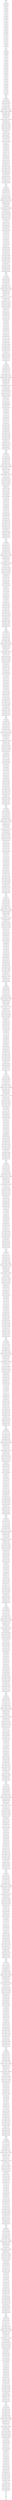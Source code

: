 digraph G {
node [shape=record];
Layer0 [label="Sigmoid Node 0"];
Layer1 [label="    Inputs    Weights"];
Layer0 -> Layer1;
Layer2 [label="    Threshold    1.6462108537469298"];
Layer1 -> Layer2;
Layer3 [label="    Node 2    0.036557358443124965"];
Layer2 -> Layer3;
Layer4 [label="    Node 3    0.4682441565612254"];
Layer3 -> Layer4;
Layer5 [label="    Node 4    -4.981746266861806"];
Layer4 -> Layer5;
Layer6 [label="    Node 5    2.3544208043793184"];
Layer5 -> Layer6;
Layer7 [label="    Node 6    -3.11396211582222"];
Layer6 -> Layer7;
Layer8 [label="    Node 7    -1.981691895784089"];
Layer7 -> Layer8;
Layer9 [label="    Node 8    -0.0296456257300937"];
Layer8 -> Layer9;
Layer10 [label="    Node 9    -2.339760833881533"];
Layer9 -> Layer10;
Layer11 [label="    Node 10    0.10321084988312482"];
Layer10 -> Layer11;
Layer12 [label="    Node 11    -2.6153463331149704"];
Layer11 -> Layer12;
Layer13 [label="    Node 12    -3.1410619333548477"];
Layer12 -> Layer13;
Layer14 [label="    Node 13    -0.8805086276590437"];
Layer13 -> Layer14;
Layer15 [label="    Node 14    4.39390851723106"];
Layer14 -> Layer15;
Layer16 [label="    Node 15    -3.3163944847410773"];
Layer15 -> Layer16;
Layer17 [label="    Node 16    -2.6535011018561394"];
Layer16 -> Layer17;
Layer18 [label="    Node 17    -1.1494824694482009"];
Layer17 -> Layer18;
Layer19 [label="    Node 18    4.308090402940202"];
Layer18 -> Layer19;
Layer20 [label="    Node 19    0.35415523656782466"];
Layer19 -> Layer20;
Layer21 [label="    Node 20    1.5195265459823357"];
Layer20 -> Layer21;
Layer22 [label="    Node 21    3.6164088380872976"];
Layer21 -> Layer22;
Layer23 [label="    Node 22    -1.873212328326877"];
Layer22 -> Layer23;
Layer24 [label="    Node 23    -0.7710118811461244"];
Layer23 -> Layer24;
Layer25 [label="    Node 24    -5.601474168145247"];
Layer24 -> Layer25;
Layer26 [label="    Node 25    3.3071964215286505"];
Layer25 -> Layer26;
Layer27 [label="    Node 26    -1.6936338791287675"];
Layer26 -> Layer27;
Layer28 [label="    Node 27    5.458442431651789"];
Layer27 -> Layer28;
Layer29 [label="    Node 28    -2.5021642446146815"];
Layer28 -> Layer29;
Layer30 [label="Sigmoid Node 1"];
Layer29 -> Layer30;
Layer31 [label="    Inputs    Weights"];
Layer30 -> Layer31;
Layer32 [label="    Threshold    -1.6416558002598798"];
Layer31 -> Layer32;
Layer33 [label="    Node 2    0.02665595203597988"];
Layer32 -> Layer33;
Layer34 [label="    Node 3    -0.47552856180987646"];
Layer33 -> Layer34;
Layer35 [label="    Node 4    4.988331431265359"];
Layer34 -> Layer35;
Layer36 [label="    Node 5    -2.318510900768397"];
Layer35 -> Layer36;
Layer37 [label="    Node 6    3.1114672071178284"];
Layer36 -> Layer37;
Layer38 [label="    Node 7    1.9674853255333264"];
Layer37 -> Layer38;
Layer39 [label="    Node 8    -0.03485676298658655"];
Layer38 -> Layer39;
Layer40 [label="    Node 9    2.333736206111892"];
Layer39 -> Layer40;
Layer41 [label="    Node 10    -0.05593167519493762"];
Layer40 -> Layer41;
Layer42 [label="    Node 11    2.596191444862698"];
Layer41 -> Layer42;
Layer43 [label="    Node 12    3.138614361909523"];
Layer42 -> Layer43;
Layer44 [label="    Node 13    0.8667427499083554"];
Layer43 -> Layer44;
Layer45 [label="    Node 14    -4.397540161653108"];
Layer44 -> Layer45;
Layer46 [label="    Node 15    3.3339252561842767"];
Layer45 -> Layer46;
Layer47 [label="    Node 16    2.655749246423127"];
Layer46 -> Layer47;
Layer48 [label="    Node 17    1.1658904876858918"];
Layer47 -> Layer48;
Layer49 [label="    Node 18    -4.304384570064256"];
Layer48 -> Layer49;
Layer50 [label="    Node 19    -0.4075562473293234"];
Layer49 -> Layer50;
Layer51 [label="    Node 20    -1.540191243731959"];
Layer50 -> Layer51;
Layer52 [label="    Node 21    -3.61756719248897"];
Layer51 -> Layer52;
Layer53 [label="    Node 22    1.8898682979655574"];
Layer52 -> Layer53;
Layer54 [label="    Node 23    0.782200065629319"];
Layer53 -> Layer54;
Layer55 [label="    Node 24    5.603727975758006"];
Layer54 -> Layer55;
Layer56 [label="    Node 25    -3.303274863758438"];
Layer55 -> Layer56;
Layer57 [label="    Node 26    1.7115586914567775"];
Layer56 -> Layer57;
Layer58 [label="    Node 27    -5.458178174349695"];
Layer57 -> Layer58;
Layer59 [label="    Node 28    2.4959779790156635"];
Layer58 -> Layer59;
Layer60 [label="Sigmoid Node 2"];
Layer59 -> Layer60;
Layer61 [label="    Inputs    Weights"];
Layer60 -> Layer61;
Layer62 [label="    Threshold    -0.16279240259335417"];
Layer61 -> Layer62;
Layer63 [label="    Attrib Promedio12    -0.05773156255243418"];
Layer62 -> Layer63;
Layer64 [label="    Attrib UltimoAnio=2nd Year    -0.025279225136002285"];
Layer63 -> Layer64;
Layer65 [label="    Attrib UltimoAnio=1st Year    0.011250457745593592"];
Layer64 -> Layer65;
Layer66 [label="    Attrib UltimoAnio=3rd Year    0.11612657284259344"];
Layer65 -> Layer66;
Layer67 [label="    Attrib UltimoAnio=4th Year    0.10150542833380168"];
Layer66 -> Layer67;
Layer68 [label="    Attrib UltimoAnio=Postgraduate    0.10702443174442257"];
Layer67 -> Layer68;
Layer69 [label="    Attrib Facultad=Arts & Social Sciences    0.12129149244594284"];
Layer68 -> Layer69;
Layer70 [label="    Attrib Facultad=Economic & Management Sciences    -0.015099467968457764"];
Layer69 -> Layer70;
Layer71 [label="    Attrib Facultad=AgriSciences    0.11107036087005122"];
Layer70 -> Layer71;
Layer72 [label="    Attrib Facultad=Engineering    0.1214385104900009"];
Layer71 -> Layer72;
Layer73 [label="    Attrib Facultad=Science    0.07418110692376323"];
Layer72 -> Layer73;
Layer74 [label="    Attrib Facultad=Law    0.06239830393384118"];
Layer73 -> Layer74;
Layer75 [label="    Attrib Facultad=Medicine and Health Services    0.05892157694252039"];
Layer74 -> Layer75;
Layer76 [label="    Attrib Facultad=Education    0.06667162441474112"];
Layer75 -> Layer76;
Layer77 [label="    Attrib Promedio2023%    -0.035682074486309175"];
Layer76 -> Layer77;
Layer78 [label="    Attrib Asignacion=R 4001- R 5000    -0.03336699713652445"];
Layer77 -> Layer78;
Layer79 [label="    Attrib Asignacion=R 7001 - R 8000    0.1148775591167051"];
Layer78 -> Layer79;
Layer80 [label="    Attrib Asignacion=R 6001 - R 7000    0.08043606657013301"];
Layer79 -> Layer80;
Layer81 [label="    Attrib Asignacion=R 5001 - R 6000    0.06288196494401511"];
Layer80 -> Layer81;
Layer82 [label="    Attrib Asignacion=R 8000+    0.04961157610779545"];
Layer81 -> Layer82;
Layer83 [label="    Attrib Beca=Yes    0.06007893789322759"];
Layer82 -> Layer83;
Layer84 [label="    Attrib HorasEstudio=8+    0.018272950288336965"];
Layer83 -> Layer84;
Layer85 [label="    Attrib HorasEstudio=3-5    0.13102505433774334"];
Layer84 -> Layer85;
Layer86 [label="    Attrib HorasEstudio=1-3    -0.033272305755027855"];
Layer85 -> Layer86;
Layer87 [label="    Attrib HorasEstudio=5-8    0.060995266554735764"];
Layer86 -> Layer87;
Layer88 [label="    Attrib HorasEstudio=0    0.09183141646301839"];
Layer87 -> Layer88;
Layer89 [label="    Attrib Fiestas=Only weekends    -0.0060760235684951406"];
Layer88 -> Layer89;
Layer90 [label="    Attrib Fiestas=2    0.1579517573079746"];
Layer89 -> Layer90;
Layer91 [label="    Attrib Fiestas=3    0.05228669801269949"];
Layer90 -> Layer91;
Layer92 [label="    Attrib Fiestas=1    0.008675941947415812"];
Layer91 -> Layer92;
Layer93 [label="    Attrib Fiestas=4+    0.10977693913574998"];
Layer92 -> Layer93;
Layer94 [label="    Attrib Fiestas=0    0.1455270268125479"];
Layer93 -> Layer94;
Layer95 [label="    Attrib Bebidas=8+    0.18407404991224005"];
Layer94 -> Layer95;
Layer96 [label="    Attrib Bebidas=3-5    0.03172082715692085"];
Layer95 -> Layer96;
Layer97 [label="    Attrib Bebidas=5-8    0.12072740072819715"];
Layer96 -> Layer97;
Layer98 [label="    Attrib Bebidas=1-3    -0.012948822118005071"];
Layer97 -> Layer98;
Layer99 [label="    Attrib Bebidas=0    0.038197518296013755"];
Layer98 -> Layer99;
Layer100 [label="    Attrib ClasesPerdidas=3    0.10799945441977081"];
Layer99 -> Layer100;
Layer101 [label="    Attrib ClasesPerdidas=4+    0.16418397172895183"];
Layer100 -> Layer101;
Layer102 [label="    Attrib ClasesPerdidas=2    0.04811076484294277"];
Layer101 -> Layer102;
Layer103 [label="    Attrib ClasesPerdidas=1    0.07678887133216133"];
Layer102 -> Layer103;
Layer104 [label="    Attrib ClasesPerdidas=0    -0.03578064667831751"];
Layer103 -> Layer104;
Layer105 [label="    Attrib ModulosSuspendidos=0    -0.04742576244980905"];
Layer104 -> Layer105;
Layer106 [label="    Attrib ModulosSuspendidos=3    0.13670133389162917"];
Layer105 -> Layer106;
Layer107 [label="    Attrib ModulosSuspendidos=4+    0.08731767411221578"];
Layer106 -> Layer107;
Layer108 [label="    Attrib ModulosSuspendidos=1    0.058157320856191526"];
Layer107 -> Layer108;
Layer109 [label="    Attrib ModulosSuspendidos=2    0.0939300149949896"];
Layer108 -> Layer109;
Layer110 [label="    Attrib Relacion=No    -0.0020855733424699637"];
Layer109 -> Layer110;
Layer111 [label="    Attrib AprobacionPadres=No    0.05867592613110948"];
Layer110 -> Layer111;
Layer112 [label="    Attrib RelacionPadres=Very close    0.007882116192815126"];
Layer111 -> Layer112;
Layer113 [label="    Attrib RelacionPadres=Fair    0.12316899793467402"];
Layer112 -> Layer113;
Layer114 [label="    Attrib RelacionPadres=Close    0.025669169584917776"];
Layer113 -> Layer114;
Layer115 [label="    Attrib RelacionPadres=Distant    0.18373422421955218"];
Layer114 -> Layer115;
Layer116 [label="Sigmoid Node 3"];
Layer115 -> Layer116;
Layer117 [label="    Inputs    Weights"];
Layer116 -> Layer117;
Layer118 [label="    Threshold    -0.026717637810283197"];
Layer117 -> Layer118;
Layer119 [label="    Attrib Promedio12    0.10506274045774573"];
Layer118 -> Layer119;
Layer120 [label="    Attrib UltimoAnio=2nd Year    0.0864238141594006"];
Layer119 -> Layer120;
Layer121 [label="    Attrib UltimoAnio=1st Year    -0.1084235647375238"];
Layer120 -> Layer121;
Layer122 [label="    Attrib UltimoAnio=3rd Year    0.03271190017498361"];
Layer121 -> Layer122;
Layer123 [label="    Attrib UltimoAnio=4th Year    -0.024096614418338626"];
Layer122 -> Layer123;
Layer124 [label="    Attrib UltimoAnio=Postgraduate    -0.004937323550671123"];
Layer123 -> Layer124;
Layer125 [label="    Attrib Facultad=Arts & Social Sciences    -0.09079995481001275"];
Layer124 -> Layer125;
Layer126 [label="    Attrib Facultad=Economic & Management Sciences    -0.1570211044289017"];
Layer125 -> Layer126;
Layer127 [label="    Attrib Facultad=AgriSciences    0.035406574640941255"];
Layer126 -> Layer127;
Layer128 [label="    Attrib Facultad=Engineering    0.18896940354873687"];
Layer127 -> Layer128;
Layer129 [label="    Attrib Facultad=Science    0.16846003768073453"];
Layer128 -> Layer129;
Layer130 [label="    Attrib Facultad=Law    0.03378389561797986"];
Layer129 -> Layer130;
Layer131 [label="    Attrib Facultad=Medicine and Health Services    0.008946980325902564"];
Layer130 -> Layer131;
Layer132 [label="    Attrib Facultad=Education    0.026346191381400687"];
Layer131 -> Layer132;
Layer133 [label="    Attrib Promedio2023%    0.007293110124199576"];
Layer132 -> Layer133;
Layer134 [label="    Attrib Asignacion=R 4001- R 5000    -0.030638045133577003"];
Layer133 -> Layer134;
Layer135 [label="    Attrib Asignacion=R 7001 - R 8000    0.06230146626048576"];
Layer134 -> Layer135;
Layer136 [label="    Attrib Asignacion=R 6001 - R 7000    -0.05717625914662239"];
Layer135 -> Layer136;
Layer137 [label="    Attrib Asignacion=R 5001 - R 6000    0.06644512957370934"];
Layer136 -> Layer137;
Layer138 [label="    Attrib Asignacion=R 8000+    0.0668978814789398"];
Layer137 -> Layer138;
Layer139 [label="    Attrib Beca=Yes    -0.004875319840680622"];
Layer138 -> Layer139;
Layer140 [label="    Attrib HorasEstudio=8+    0.046866903543290116"];
Layer139 -> Layer140;
Layer141 [label="    Attrib HorasEstudio=3-5    -0.014780112738675697"];
Layer140 -> Layer141;
Layer142 [label="    Attrib HorasEstudio=1-3    0.006168259401809764"];
Layer141 -> Layer142;
Layer143 [label="    Attrib HorasEstudio=5-8    0.011405384003944538"];
Layer142 -> Layer143;
Layer144 [label="    Attrib HorasEstudio=0    0.06381193691372737"];
Layer143 -> Layer144;
Layer145 [label="    Attrib Fiestas=Only weekends    -0.04636663858689057"];
Layer144 -> Layer145;
Layer146 [label="    Attrib Fiestas=2    -0.04332799737019052"];
Layer145 -> Layer146;
Layer147 [label="    Attrib Fiestas=3    0.08841709442682873"];
Layer146 -> Layer147;
Layer148 [label="    Attrib Fiestas=1    0.018614543836409175"];
Layer147 -> Layer148;
Layer149 [label="    Attrib Fiestas=4+    0.10827924527276676"];
Layer148 -> Layer149;
Layer150 [label="    Attrib Fiestas=0    0.001133905078442092"];
Layer149 -> Layer150;
Layer151 [label="    Attrib Bebidas=8+    0.07975582822919719"];
Layer150 -> Layer151;
Layer152 [label="    Attrib Bebidas=3-5    0.020319288636557287"];
Layer151 -> Layer152;
Layer153 [label="    Attrib Bebidas=5-8    0.14623027593653995"];
Layer152 -> Layer153;
Layer154 [label="    Attrib Bebidas=1-3    -0.18211379287682392"];
Layer153 -> Layer154;
Layer155 [label="    Attrib Bebidas=0    0.04521726805701772"];
Layer154 -> Layer155;
Layer156 [label="    Attrib ClasesPerdidas=3    -0.0010966279599769317"];
Layer155 -> Layer156;
Layer157 [label="    Attrib ClasesPerdidas=4+    0.0020456584604498507"];
Layer156 -> Layer157;
Layer158 [label="    Attrib ClasesPerdidas=2    0.13876751134105636"];
Layer157 -> Layer158;
Layer159 [label="    Attrib ClasesPerdidas=1    0.05673779984167397"];
Layer158 -> Layer159;
Layer160 [label="    Attrib ClasesPerdidas=0    -0.03326269884920554"];
Layer159 -> Layer160;
Layer161 [label="    Attrib ModulosSuspendidos=0    0.037811507033315046"];
Layer160 -> Layer161;
Layer162 [label="    Attrib ModulosSuspendidos=3    -0.10242793063388811"];
Layer161 -> Layer162;
Layer163 [label="    Attrib ModulosSuspendidos=4+    0.05560976040650322"];
Layer162 -> Layer163;
Layer164 [label="    Attrib ModulosSuspendidos=1    -0.14305867782672763"];
Layer163 -> Layer164;
Layer165 [label="    Attrib ModulosSuspendidos=2    0.24278108946380159"];
Layer164 -> Layer165;
Layer166 [label="    Attrib Relacion=No    0.1885391433080891"];
Layer165 -> Layer166;
Layer167 [label="    Attrib AprobacionPadres=No    -0.0464325328259914"];
Layer166 -> Layer167;
Layer168 [label="    Attrib RelacionPadres=Very close    -0.13199709472475937"];
Layer167 -> Layer168;
Layer169 [label="    Attrib RelacionPadres=Fair    0.009634225353383994"];
Layer168 -> Layer169;
Layer170 [label="    Attrib RelacionPadres=Close    0.20398286218661363"];
Layer169 -> Layer170;
Layer171 [label="    Attrib RelacionPadres=Distant    -0.024008526768524618"];
Layer170 -> Layer171;
Layer172 [label="Sigmoid Node 4"];
Layer171 -> Layer172;
Layer173 [label="    Inputs    Weights"];
Layer172 -> Layer173;
Layer174 [label="    Threshold    -0.030875469891059527"];
Layer173 -> Layer174;
Layer175 [label="    Attrib Promedio12    0.04638359090509243"];
Layer174 -> Layer175;
Layer176 [label="    Attrib UltimoAnio=2nd Year    -0.27064310513994216"];
Layer175 -> Layer176;
Layer177 [label="    Attrib UltimoAnio=1st Year    -1.5049925836578701"];
Layer176 -> Layer177;
Layer178 [label="    Attrib UltimoAnio=3rd Year    0.3279182176026707"];
Layer177 -> Layer178;
Layer179 [label="    Attrib UltimoAnio=4th Year    1.0854469504042528"];
Layer178 -> Layer179;
Layer180 [label="    Attrib UltimoAnio=Postgraduate    0.4255978277179057"];
Layer179 -> Layer180;
Layer181 [label="    Attrib Facultad=Arts & Social Sciences    -0.1909416151674018"];
Layer180 -> Layer181;
Layer182 [label="    Attrib Facultad=Economic & Management Sciences    1.167346764839525"];
Layer181 -> Layer182;
Layer183 [label="    Attrib Facultad=AgriSciences    0.25478078314709857"];
Layer182 -> Layer183;
Layer184 [label="    Attrib Facultad=Engineering    0.1958205137533245"];
Layer183 -> Layer184;
Layer185 [label="    Attrib Facultad=Science    -0.761428176699228"];
Layer184 -> Layer185;
Layer186 [label="    Attrib Facultad=Law    0.11792311177111352"];
Layer185 -> Layer186;
Layer187 [label="    Attrib Facultad=Medicine and Health Services    -0.49622804119078107"];
Layer186 -> Layer187;
Layer188 [label="    Attrib Facultad=Education    -0.20458981697095246"];
Layer187 -> Layer188;
Layer189 [label="    Attrib Promedio2023%    0.6757767712696134"];
Layer188 -> Layer189;
Layer190 [label="    Attrib Asignacion=R 4001- R 5000    -0.1477792789045376"];
Layer189 -> Layer190;
Layer191 [label="    Attrib Asignacion=R 7001 - R 8000    0.8653755425988282"];
Layer190 -> Layer191;
Layer192 [label="    Attrib Asignacion=R 6001 - R 7000    1.183226932915331"];
Layer191 -> Layer192;
Layer193 [label="    Attrib Asignacion=R 5001 - R 6000    -0.4885106788752993"];
Layer192 -> Layer193;
Layer194 [label="    Attrib Asignacion=R 8000+    -1.3344397576309834"];
Layer193 -> Layer194;
Layer195 [label="    Attrib Beca=Yes    1.106487404994166"];
Layer194 -> Layer195;
Layer196 [label="    Attrib HorasEstudio=8+    0.5277234476701053"];
Layer195 -> Layer196;
Layer197 [label="    Attrib HorasEstudio=3-5    -1.5583570120472934"];
Layer196 -> Layer197;
Layer198 [label="    Attrib HorasEstudio=1-3    0.5953966875913573"];
Layer197 -> Layer198;
Layer199 [label="    Attrib HorasEstudio=5-8    2.199572750648292"];
Layer198 -> Layer199;
Layer200 [label="    Attrib HorasEstudio=0    -1.577082440625725"];
Layer199 -> Layer200;
Layer201 [label="    Attrib Fiestas=Only weekends    0.8133186437621449"];
Layer200 -> Layer201;
Layer202 [label="    Attrib Fiestas=2    -1.136187006951578"];
Layer201 -> Layer202;
Layer203 [label="    Attrib Fiestas=3    1.39322608620216"];
Layer202 -> Layer203;
Layer204 [label="    Attrib Fiestas=1    -0.5444487268809847"];
Layer203 -> Layer204;
Layer205 [label="    Attrib Fiestas=4+    -0.2897101792417158"];
Layer204 -> Layer205;
Layer206 [label="    Attrib Fiestas=0    -0.10215062230576827"];
Layer205 -> Layer206;
Layer207 [label="    Attrib Bebidas=8+    2.1424803653628572"];
Layer206 -> Layer207;
Layer208 [label="    Attrib Bebidas=3-5    -0.31875831924792375"];
Layer207 -> Layer208;
Layer209 [label="    Attrib Bebidas=5-8    -0.04411717031730844"];
Layer208 -> Layer209;
Layer210 [label="    Attrib Bebidas=1-3    -1.7917494728857961"];
Layer209 -> Layer210;
Layer211 [label="    Attrib Bebidas=0    0.21330928791668385"];
Layer210 -> Layer211;
Layer212 [label="    Attrib ClasesPerdidas=3    0.33024205380214955"];
Layer211 -> Layer212;
Layer213 [label="    Attrib ClasesPerdidas=4+    1.183628333057877"];
Layer212 -> Layer213;
Layer214 [label="    Attrib ClasesPerdidas=2    -0.23817080869984392"];
Layer213 -> Layer214;
Layer215 [label="    Attrib ClasesPerdidas=1    -1.2313119128020777"];
Layer214 -> Layer215;
Layer216 [label="    Attrib ClasesPerdidas=0    -0.04549104535979408"];
Layer215 -> Layer216;
Layer217 [label="    Attrib ModulosSuspendidos=0    0.5711830869541892"];
Layer216 -> Layer217;
Layer218 [label="    Attrib ModulosSuspendidos=3    0.10199935949427211"];
Layer217 -> Layer218;
Layer219 [label="    Attrib ModulosSuspendidos=4+    -0.0888718794163637"];
Layer218 -> Layer219;
Layer220 [label="    Attrib ModulosSuspendidos=1    -0.5696227313569086"];
Layer219 -> Layer220;
Layer221 [label="    Attrib ModulosSuspendidos=2    0.14015977213897418"];
Layer220 -> Layer221;
Layer222 [label="    Attrib Relacion=No    -2.423308807961355"];
Layer221 -> Layer222;
Layer223 [label="    Attrib AprobacionPadres=No    0.6793575604610214"];
Layer222 -> Layer223;
Layer224 [label="    Attrib RelacionPadres=Very close    -0.13444688677539188"];
Layer223 -> Layer224;
Layer225 [label="    Attrib RelacionPadres=Fair    0.018643656982792113"];
Layer224 -> Layer225;
Layer226 [label="    Attrib RelacionPadres=Close    -0.8171541118615879"];
Layer225 -> Layer226;
Layer227 [label="    Attrib RelacionPadres=Distant    0.9610897964407701"];
Layer226 -> Layer227;
Layer228 [label="Sigmoid Node 5"];
Layer227 -> Layer228;
Layer229 [label="    Inputs    Weights"];
Layer228 -> Layer229;
Layer230 [label="    Threshold    -0.11928386822686143"];
Layer229 -> Layer230;
Layer231 [label="    Attrib Promedio12    0.1898701063631654"];
Layer230 -> Layer231;
Layer232 [label="    Attrib UltimoAnio=2nd Year    0.8332729710249264"];
Layer231 -> Layer232;
Layer233 [label="    Attrib UltimoAnio=1st Year    -0.36516831464670263"];
Layer232 -> Layer233;
Layer234 [label="    Attrib UltimoAnio=3rd Year    -0.3201183274201676"];
Layer233 -> Layer234;
Layer235 [label="    Attrib UltimoAnio=4th Year    0.07409214223133377"];
Layer234 -> Layer235;
Layer236 [label="    Attrib UltimoAnio=Postgraduate    -0.0052283764392021155"];
Layer235 -> Layer236;
Layer237 [label="    Attrib Facultad=Arts & Social Sciences    -0.023392391007738385"];
Layer236 -> Layer237;
Layer238 [label="    Attrib Facultad=Economic & Management Sciences    -0.8567505909464411"];
Layer237 -> Layer238;
Layer239 [label="    Attrib Facultad=AgriSciences    0.06157636050649966"];
Layer238 -> Layer239;
Layer240 [label="    Attrib Facultad=Engineering    0.4191661951969489"];
Layer239 -> Layer240;
Layer241 [label="    Attrib Facultad=Science    0.5489738748526849"];
Layer240 -> Layer241;
Layer242 [label="    Attrib Facultad=Law    0.0823468047603545"];
Layer241 -> Layer242;
Layer243 [label="    Attrib Facultad=Medicine and Health Services    0.1621274803149012"];
Layer242 -> Layer243;
Layer244 [label="    Attrib Facultad=Education    0.18444545190890804"];
Layer243 -> Layer244;
Layer245 [label="    Attrib Promedio2023%    0.10939352035695003"];
Layer244 -> Layer245;
Layer246 [label="    Attrib Asignacion=R 4001- R 5000    0.059945256408191205"];
Layer245 -> Layer246;
Layer247 [label="    Attrib Asignacion=R 7001 - R 8000    0.1929237275994803"];
Layer246 -> Layer247;
Layer248 [label="    Attrib Asignacion=R 6001 - R 7000    -0.23882367707451177"];
Layer247 -> Layer248;
Layer249 [label="    Attrib Asignacion=R 5001 - R 6000    0.19526863153041557"];
Layer248 -> Layer249;
Layer250 [label="    Attrib Asignacion=R 8000+    -0.04521120373545072"];
Layer249 -> Layer250;
Layer251 [label="    Attrib Beca=Yes    -0.6023738224141757"];
Layer250 -> Layer251;
Layer252 [label="    Attrib HorasEstudio=8+    0.29650508302610834"];
Layer251 -> Layer252;
Layer253 [label="    Attrib HorasEstudio=3-5    -0.41764507967911224"];
Layer252 -> Layer253;
Layer254 [label="    Attrib HorasEstudio=1-3    0.03364619759949995"];
Layer253 -> Layer254;
Layer255 [label="    Attrib HorasEstudio=5-8    -0.040865633933453556"];
Layer254 -> Layer255;
Layer256 [label="    Attrib HorasEstudio=0    0.4151965070229477"];
Layer255 -> Layer256;
Layer257 [label="    Attrib Fiestas=Only weekends    -0.5767894829100745"];
Layer256 -> Layer257;
Layer258 [label="    Attrib Fiestas=2    -0.2708999299220584"];
Layer257 -> Layer258;
Layer259 [label="    Attrib Fiestas=3    0.01616726790152267"];
Layer258 -> Layer259;
Layer260 [label="    Attrib Fiestas=1    0.5510860959203046"];
Layer259 -> Layer260;
Layer261 [label="    Attrib Fiestas=4+    0.655688192013768"];
Layer260 -> Layer261;
Layer262 [label="    Attrib Fiestas=0    -0.031812720251817785"];
Layer261 -> Layer262;
Layer263 [label="    Attrib Bebidas=8+    0.2875424455533069"];
Layer262 -> Layer263;
Layer264 [label="    Attrib Bebidas=3-5    0.49769751572090487"];
Layer263 -> Layer264;
Layer265 [label="    Attrib Bebidas=5-8    -0.004629271096275421"];
Layer264 -> Layer265;
Layer266 [label="    Attrib Bebidas=1-3    -1.1007840737377317"];
Layer265 -> Layer266;
Layer267 [label="    Attrib Bebidas=0    0.5868384285319541"];
Layer266 -> Layer267;
Layer268 [label="    Attrib ClasesPerdidas=3    0.09479981516608948"];
Layer267 -> Layer268;
Layer269 [label="    Attrib ClasesPerdidas=4+    -0.158722261162494"];
Layer268 -> Layer269;
Layer270 [label="    Attrib ClasesPerdidas=2    0.43198565483043955"];
Layer269 -> Layer270;
Layer271 [label="    Attrib ClasesPerdidas=1    0.516546158950336"];
Layer270 -> Layer271;
Layer272 [label="    Attrib ClasesPerdidas=0    -0.6886474029201237"];
Layer271 -> Layer272;
Layer273 [label="    Attrib ModulosSuspendidos=0    0.6946057514357052"];
Layer272 -> Layer273;
Layer274 [label="    Attrib ModulosSuspendidos=3    -0.1971015556948412"];
Layer273 -> Layer274;
Layer275 [label="    Attrib ModulosSuspendidos=4+    -0.08842916770363579"];
Layer274 -> Layer275;
Layer276 [label="    Attrib ModulosSuspendidos=1    -0.860946223930857"];
Layer275 -> Layer276;
Layer277 [label="    Attrib ModulosSuspendidos=2    0.7232721469118004"];
Layer276 -> Layer277;
Layer278 [label="    Attrib Relacion=No    0.18827428906130078"];
Layer277 -> Layer278;
Layer279 [label="    Attrib AprobacionPadres=No    -0.4442363672129592"];
Layer278 -> Layer279;
Layer280 [label="    Attrib RelacionPadres=Very close    -0.32755802673440115"];
Layer279 -> Layer280;
Layer281 [label="    Attrib RelacionPadres=Fair    0.05227168241008149"];
Layer280 -> Layer281;
Layer282 [label="    Attrib RelacionPadres=Close    0.5306556250157118"];
Layer281 -> Layer282;
Layer283 [label="    Attrib RelacionPadres=Distant    -0.13519434373580758"];
Layer282 -> Layer283;
Layer284 [label="Sigmoid Node 6"];
Layer283 -> Layer284;
Layer285 [label="    Inputs    Weights"];
Layer284 -> Layer285;
Layer286 [label="    Threshold    -0.004989452011959454"];
Layer285 -> Layer286;
Layer287 [label="    Attrib Promedio12    -0.8188768763790404"];
Layer286 -> Layer287;
Layer288 [label="    Attrib UltimoAnio=2nd Year    -0.3205835321012505"];
Layer287 -> Layer288;
Layer289 [label="    Attrib UltimoAnio=1st Year    -0.5966414383286405"];
Layer288 -> Layer289;
Layer290 [label="    Attrib UltimoAnio=3rd Year    0.5784154479155963"];
Layer289 -> Layer290;
Layer291 [label="    Attrib UltimoAnio=4th Year    0.1291227227038247"];
Layer290 -> Layer291;
Layer292 [label="    Attrib UltimoAnio=Postgraduate    0.2642247802218583"];
Layer291 -> Layer292;
Layer293 [label="    Attrib Facultad=Arts & Social Sciences    -0.9141708475330941"];
Layer292 -> Layer293;
Layer294 [label="    Attrib Facultad=Economic & Management Sciences    0.5066840165938509"];
Layer293 -> Layer294;
Layer295 [label="    Attrib Facultad=AgriSciences    -0.0322282131010141"];
Layer294 -> Layer295;
Layer296 [label="    Attrib Facultad=Engineering    -0.015754786489722453"];
Layer295 -> Layer296;
Layer297 [label="    Attrib Facultad=Science    0.30922307141966887"];
Layer296 -> Layer297;
Layer298 [label="    Attrib Facultad=Law    0.2936377749521368"];
Layer297 -> Layer298;
Layer299 [label="    Attrib Facultad=Medicine and Health Services    0.01856226740018853"];
Layer298 -> Layer299;
Layer300 [label="    Attrib Facultad=Education    -0.2591181253883629"];
Layer299 -> Layer300;
Layer301 [label="    Attrib Promedio2023%    -0.9094739625149652"];
Layer300 -> Layer301;
Layer302 [label="    Attrib Asignacion=R 4001- R 5000    -0.8859167765062326"];
Layer301 -> Layer302;
Layer303 [label="    Attrib Asignacion=R 7001 - R 8000    -0.7281239893027213"];
Layer302 -> Layer303;
Layer304 [label="    Attrib Asignacion=R 6001 - R 7000    0.5489934674855237"];
Layer303 -> Layer304;
Layer305 [label="    Attrib Asignacion=R 5001 - R 6000    -0.05934842340641694"];
Layer304 -> Layer305;
Layer306 [label="    Attrib Asignacion=R 8000+    1.139639324702079"];
Layer305 -> Layer306;
Layer307 [label="    Attrib Beca=Yes    0.09259118007228771"];
Layer306 -> Layer307;
Layer308 [label="    Attrib HorasEstudio=8+    -0.1937442826499944"];
Layer307 -> Layer308;
Layer309 [label="    Attrib HorasEstudio=3-5    -0.13564218619527288"];
Layer308 -> Layer309;
Layer310 [label="    Attrib HorasEstudio=1-3    0.15519793633433482"];
Layer309 -> Layer310;
Layer311 [label="    Attrib HorasEstudio=5-8    -0.255267989740398"];
Layer310 -> Layer311;
Layer312 [label="    Attrib HorasEstudio=0    0.38293706646176773"];
Layer311 -> Layer312;
Layer313 [label="    Attrib Fiestas=Only weekends    -1.4593805309389474"];
Layer312 -> Layer313;
Layer314 [label="    Attrib Fiestas=2    0.7598302877063553"];
Layer313 -> Layer314;
Layer315 [label="    Attrib Fiestas=3    -0.5690234487463662"];
Layer314 -> Layer315;
Layer316 [label="    Attrib Fiestas=1    0.5835520441404325"];
Layer315 -> Layer316;
Layer317 [label="    Attrib Fiestas=4+    -0.1781876139435531"];
Layer316 -> Layer317;
Layer318 [label="    Attrib Fiestas=0    0.9230491735832442"];
Layer317 -> Layer318;
Layer319 [label="    Attrib Bebidas=8+    1.000598866092388"];
Layer318 -> Layer319;
Layer320 [label="    Attrib Bebidas=3-5    0.3991090455649187"];
Layer319 -> Layer320;
Layer321 [label="    Attrib Bebidas=5-8    -0.6138774285469202"];
Layer320 -> Layer321;
Layer322 [label="    Attrib Bebidas=1-3    -0.6747555700676783"];
Layer321 -> Layer322;
Layer323 [label="    Attrib Bebidas=0    -3.6485394280257006E-4"];
Layer322 -> Layer323;
Layer324 [label="    Attrib ClasesPerdidas=3    -0.29717423184625513"];
Layer323 -> Layer324;
Layer325 [label="    Attrib ClasesPerdidas=4+    0.35908346078294995"];
Layer324 -> Layer325;
Layer326 [label="    Attrib ClasesPerdidas=2    0.641001767444676"];
Layer325 -> Layer326;
Layer327 [label="    Attrib ClasesPerdidas=1    -0.5005091245584864"];
Layer326 -> Layer327;
Layer328 [label="    Attrib ClasesPerdidas=0    -0.30397074085079034"];
Layer327 -> Layer328;
Layer329 [label="    Attrib ModulosSuspendidos=0    -2.0044661777749435"];
Layer328 -> Layer329;
Layer330 [label="    Attrib ModulosSuspendidos=3    1.2391272769628865"];
Layer329 -> Layer330;
Layer331 [label="    Attrib ModulosSuspendidos=4+    -0.3679306467200146"];
Layer330 -> Layer331;
Layer332 [label="    Attrib ModulosSuspendidos=1    0.49072611429731633"];
Layer331 -> Layer332;
Layer333 [label="    Attrib ModulosSuspendidos=2    0.6369357239140723"];
Layer332 -> Layer333;
Layer334 [label="    Attrib Relacion=No    -0.4049123640424717"];
Layer333 -> Layer334;
Layer335 [label="    Attrib AprobacionPadres=No    -0.5443550647956926"];
Layer334 -> Layer335;
Layer336 [label="    Attrib RelacionPadres=Very close    -1.5261960462565278"];
Layer335 -> Layer336;
Layer337 [label="    Attrib RelacionPadres=Fair    0.4963577231992167"];
Layer336 -> Layer337;
Layer338 [label="    Attrib RelacionPadres=Close    0.924889051527863"];
Layer337 -> Layer338;
Layer339 [label="    Attrib RelacionPadres=Distant    0.08540436141122516"];
Layer338 -> Layer339;
Layer340 [label="Sigmoid Node 7"];
Layer339 -> Layer340;
Layer341 [label="    Inputs    Weights"];
Layer340 -> Layer341;
Layer342 [label="    Threshold    -0.2295262030108539"];
Layer341 -> Layer342;
Layer343 [label="    Attrib Promedio12    -0.07891883122153334"];
Layer342 -> Layer343;
Layer344 [label="    Attrib UltimoAnio=2nd Year    -0.29543314881915755"];
Layer343 -> Layer344;
Layer345 [label="    Attrib UltimoAnio=1st Year    0.30244578140777223"];
Layer344 -> Layer345;
Layer346 [label="    Attrib UltimoAnio=3rd Year    0.33979353048011135"];
Layer345 -> Layer346;
Layer347 [label="    Attrib UltimoAnio=4th Year    0.015167087033752486"];
Layer346 -> Layer347;
Layer348 [label="    Attrib UltimoAnio=Postgraduate    0.19594607967560118"];
Layer347 -> Layer348;
Layer349 [label="    Attrib Facultad=Arts & Social Sciences    1.2282877047488878"];
Layer348 -> Layer349;
Layer350 [label="    Attrib Facultad=Economic & Management Sciences    -0.02345440989212726"];
Layer349 -> Layer350;
Layer351 [label="    Attrib Facultad=AgriSciences    0.3276121335172271"];
Layer350 -> Layer351;
Layer352 [label="    Attrib Facultad=Engineering    -0.14539257301409433"];
Layer351 -> Layer352;
Layer353 [label="    Attrib Facultad=Science    -0.5441068337610209"];
Layer352 -> Layer353;
Layer354 [label="    Attrib Facultad=Law    0.21140902532241554"];
Layer353 -> Layer354;
Layer355 [label="    Attrib Facultad=Medicine and Health Services    0.21685054251196798"];
Layer354 -> Layer355;
Layer356 [label="    Attrib Facultad=Education    0.06661169644755292"];
Layer355 -> Layer356;
Layer357 [label="    Attrib Promedio2023%    -0.06724274210425914"];
Layer356 -> Layer357;
Layer358 [label="    Attrib Asignacion=R 4001- R 5000    0.42465755888734935"];
Layer357 -> Layer358;
Layer359 [label="    Attrib Asignacion=R 7001 - R 8000    0.05539148207954932"];
Layer358 -> Layer359;
Layer360 [label="    Attrib Asignacion=R 6001 - R 7000    0.13141623152452633"];
Layer359 -> Layer360;
Layer361 [label="    Attrib Asignacion=R 5001 - R 6000    0.2819164517246891"];
Layer360 -> Layer361;
Layer362 [label="    Attrib Asignacion=R 8000+    -0.23081690542643923"];
Layer361 -> Layer362;
Layer363 [label="    Attrib Beca=Yes    -0.3586977005365172"];
Layer362 -> Layer363;
Layer364 [label="    Attrib HorasEstudio=8+    -0.9178588134626272"];
Layer363 -> Layer364;
Layer365 [label="    Attrib HorasEstudio=3-5    0.8611745812534699"];
Layer364 -> Layer365;
Layer366 [label="    Attrib HorasEstudio=1-3    -0.3844743589345161"];
Layer365 -> Layer366;
Layer367 [label="    Attrib HorasEstudio=5-8    0.9523591445847909"];
Layer366 -> Layer367;
Layer368 [label="    Attrib HorasEstudio=0    0.09639011063203966"];
Layer367 -> Layer368;
Layer369 [label="    Attrib Fiestas=Only weekends    0.010203691990395582"];
Layer368 -> Layer369;
Layer370 [label="    Attrib Fiestas=2    1.0616995524706716"];
Layer369 -> Layer370;
Layer371 [label="    Attrib Fiestas=3    -0.15198473647107308"];
Layer370 -> Layer371;
Layer372 [label="    Attrib Fiestas=1    -0.29466446992178685"];
Layer371 -> Layer372;
Layer373 [label="    Attrib Fiestas=4+    0.3058814092499683"];
Layer372 -> Layer373;
Layer374 [label="    Attrib Fiestas=0    -0.06534680500521661"];
Layer373 -> Layer374;
Layer375 [label="    Attrib Bebidas=8+    0.03393182031953381"];
Layer374 -> Layer375;
Layer376 [label="    Attrib Bebidas=3-5    -0.06604446117892358"];
Layer375 -> Layer376;
Layer377 [label="    Attrib Bebidas=5-8    0.5681839113140127"];
Layer376 -> Layer377;
Layer378 [label="    Attrib Bebidas=1-3    0.4699993865002823"];
Layer377 -> Layer378;
Layer379 [label="    Attrib Bebidas=0    -0.4630198406715433"];
Layer378 -> Layer379;
Layer380 [label="    Attrib ClasesPerdidas=3    0.8092107376714567"];
Layer379 -> Layer380;
Layer381 [label="    Attrib ClasesPerdidas=4+    0.08101552516745184"];
Layer380 -> Layer381;
Layer382 [label="    Attrib ClasesPerdidas=2    -0.047876430250622284"];
Layer381 -> Layer382;
Layer383 [label="    Attrib ClasesPerdidas=1    0.008811234677333326"];
Layer382 -> Layer383;
Layer384 [label="    Attrib ClasesPerdidas=0    -0.217218789459161"];
Layer383 -> Layer384;
Layer385 [label="    Attrib ModulosSuspendidos=0    0.5112310906271076"];
Layer384 -> Layer385;
Layer386 [label="    Attrib ModulosSuspendidos=3    0.2450345971367275"];
Layer385 -> Layer386;
Layer387 [label="    Attrib ModulosSuspendidos=4+    0.24040222898535862"];
Layer386 -> Layer387;
Layer388 [label="    Attrib ModulosSuspendidos=1    -0.13676555562814116"];
Layer387 -> Layer388;
Layer389 [label="    Attrib ModulosSuspendidos=2    -0.10789270583407384"];
Layer388 -> Layer389;
Layer390 [label="    Attrib Relacion=No    -0.33918389504107166"];
Layer389 -> Layer390;
Layer391 [label="    Attrib AprobacionPadres=No    -0.023925010898309507"];
Layer390 -> Layer391;
Layer392 [label="    Attrib RelacionPadres=Very close    0.4949968836577752"];
Layer391 -> Layer392;
Layer393 [label="    Attrib RelacionPadres=Fair    -0.10737679555809758"];
Layer392 -> Layer393;
Layer394 [label="    Attrib RelacionPadres=Close    -0.35085822321576976"];
Layer393 -> Layer394;
Layer395 [label="    Attrib RelacionPadres=Distant    0.27230935227708447"];
Layer394 -> Layer395;
Layer396 [label="Sigmoid Node 8"];
Layer395 -> Layer396;
Layer397 [label="    Inputs    Weights"];
Layer396 -> Layer397;
Layer398 [label="    Threshold    -0.10858549267879063"];
Layer397 -> Layer398;
Layer399 [label="    Attrib Promedio12    0.007452394207120575"];
Layer398 -> Layer399;
Layer400 [label="    Attrib UltimoAnio=2nd Year    0.024228883217333616"];
Layer399 -> Layer400;
Layer401 [label="    Attrib UltimoAnio=1st Year    -0.05835458746231202"];
Layer400 -> Layer401;
Layer402 [label="    Attrib UltimoAnio=3rd Year    0.09431803486242828"];
Layer401 -> Layer402;
Layer403 [label="    Attrib UltimoAnio=4th Year    0.12912706548826908"];
Layer402 -> Layer403;
Layer404 [label="    Attrib UltimoAnio=Postgraduate    0.164956686967107"];
Layer403 -> Layer404;
Layer405 [label="    Attrib Facultad=Arts & Social Sciences    0.12048053294831867"];
Layer404 -> Layer405;
Layer406 [label="    Attrib Facultad=Economic & Management Sciences    0.0058396971259251"];
Layer405 -> Layer406;
Layer407 [label="    Attrib Facultad=AgriSciences    0.13180036499660858"];
Layer406 -> Layer407;
Layer408 [label="    Attrib Facultad=Engineering    0.10927816526576296"];
Layer407 -> Layer408;
Layer409 [label="    Attrib Facultad=Science    0.0384901256304826"];
Layer408 -> Layer409;
Layer410 [label="    Attrib Facultad=Law    0.10807890791743162"];
Layer409 -> Layer410;
Layer411 [label="    Attrib Facultad=Medicine and Health Services    0.10963239155981416"];
Layer410 -> Layer411;
Layer412 [label="    Attrib Facultad=Education    0.12118015515946631"];
Layer411 -> Layer412;
Layer413 [label="    Attrib Promedio2023%    -0.05227712163773955"];
Layer412 -> Layer413;
Layer414 [label="    Attrib Asignacion=R 4001- R 5000    0.05605544921808443"];
Layer413 -> Layer414;
Layer415 [label="    Attrib Asignacion=R 7001 - R 8000    0.06735993053041302"];
Layer414 -> Layer415;
Layer416 [label="    Attrib Asignacion=R 6001 - R 7000    0.07558873129948765"];
Layer415 -> Layer416;
Layer417 [label="    Attrib Asignacion=R 5001 - R 6000    0.09023436981790728"];
Layer416 -> Layer417;
Layer418 [label="    Attrib Asignacion=R 8000+    0.1276605995077041"];
Layer417 -> Layer418;
Layer419 [label="    Attrib Beca=Yes    0.11431032845115997"];
Layer418 -> Layer419;
Layer420 [label="    Attrib HorasEstudio=8+    0.017773783216294758"];
Layer419 -> Layer420;
Layer421 [label="    Attrib HorasEstudio=3-5    0.09117277299130462"];
Layer420 -> Layer421;
Layer422 [label="    Attrib HorasEstudio=1-3    -0.004794774463040678"];
Layer421 -> Layer422;
Layer423 [label="    Attrib HorasEstudio=5-8    0.10908048070518626"];
Layer422 -> Layer423;
Layer424 [label="    Attrib HorasEstudio=0    0.09922853689908934"];
Layer423 -> Layer424;
Layer425 [label="    Attrib Fiestas=Only weekends    0.053544105944434324"];
Layer424 -> Layer425;
Layer426 [label="    Attrib Fiestas=2    0.1182272956109445"];
Layer425 -> Layer426;
Layer427 [label="    Attrib Fiestas=3    0.044903378395250854"];
Layer426 -> Layer427;
Layer428 [label="    Attrib Fiestas=1    -0.01184720716771039"];
Layer427 -> Layer428;
Layer429 [label="    Attrib Fiestas=4+    0.13309635298214215"];
Layer428 -> Layer429;
Layer430 [label="    Attrib Fiestas=0    0.11214526425261163"];
Layer429 -> Layer430;
Layer431 [label="    Attrib Bebidas=8+    0.18308566434830512"];
Layer430 -> Layer431;
Layer432 [label="    Attrib Bebidas=3-5    -0.01726946013570666"];
Layer431 -> Layer432;
Layer433 [label="    Attrib Bebidas=5-8    0.09640953414951184"];
Layer432 -> Layer433;
Layer434 [label="    Attrib Bebidas=1-3    0.00345361606237621"];
Layer433 -> Layer434;
Layer435 [label="    Attrib Bebidas=0    0.09724859829793389"];
Layer434 -> Layer435;
Layer436 [label="    Attrib ClasesPerdidas=3    0.10602408047899863"];
Layer435 -> Layer436;
Layer437 [label="    Attrib ClasesPerdidas=4+    0.11748861389293998"];
Layer436 -> Layer437;
Layer438 [label="    Attrib ClasesPerdidas=2    0.02633743554155789"];
Layer437 -> Layer438;
Layer439 [label="    Attrib ClasesPerdidas=1    0.09440849160590892"];
Layer438 -> Layer439;
Layer440 [label="    Attrib ClasesPerdidas=0    0.008733670388440367"];
Layer439 -> Layer440;
Layer441 [label="    Attrib ModulosSuspendidos=0    -0.0725248909552675"];
Layer440 -> Layer441;
Layer442 [label="    Attrib ModulosSuspendidos=3    0.07058498110110702"];
Layer441 -> Layer442;
Layer443 [label="    Attrib ModulosSuspendidos=4+    0.06475706317324649"];
Layer442 -> Layer443;
Layer444 [label="    Attrib ModulosSuspendidos=1    0.002965239557595026"];
Layer443 -> Layer444;
Layer445 [label="    Attrib ModulosSuspendidos=2    0.0887961898883952"];
Layer444 -> Layer445;
Layer446 [label="    Attrib Relacion=No    -0.018762349295879818"];
Layer445 -> Layer446;
Layer447 [label="    Attrib AprobacionPadres=No    0.04961997232584459"];
Layer446 -> Layer447;
Layer448 [label="    Attrib RelacionPadres=Very close    -0.002172556440146005"];
Layer447 -> Layer448;
Layer449 [label="    Attrib RelacionPadres=Fair    0.04391170902483732"];
Layer448 -> Layer449;
Layer450 [label="    Attrib RelacionPadres=Close    -0.019600074681823114"];
Layer449 -> Layer450;
Layer451 [label="    Attrib RelacionPadres=Distant    0.13444749531677397"];
Layer450 -> Layer451;
Layer452 [label="Sigmoid Node 9"];
Layer451 -> Layer452;
Layer453 [label="    Inputs    Weights"];
Layer452 -> Layer453;
Layer454 [label="    Threshold    -0.055904166138566996"];
Layer453 -> Layer454;
Layer455 [label="    Attrib Promedio12    -0.6996169911095639"];
Layer454 -> Layer455;
Layer456 [label="    Attrib UltimoAnio=2nd Year    -1.0121707643819566"];
Layer455 -> Layer456;
Layer457 [label="    Attrib UltimoAnio=1st Year    0.5631831657443803"];
Layer456 -> Layer457;
Layer458 [label="    Attrib UltimoAnio=3rd Year    0.31267480570782946"];
Layer457 -> Layer458;
Layer459 [label="    Attrib UltimoAnio=4th Year    0.12329976598727231"];
Layer458 -> Layer459;
Layer460 [label="    Attrib UltimoAnio=Postgraduate    0.21632510230342664"];
Layer459 -> Layer460;
Layer461 [label="    Attrib Facultad=Arts & Social Sciences    -0.1508521089990586"];
Layer460 -> Layer461;
Layer462 [label="    Attrib Facultad=Economic & Management Sciences    -0.6383616196031634"];
Layer461 -> Layer462;
Layer463 [label="    Attrib Facultad=AgriSciences    -0.3007229604163278"];
Layer462 -> Layer463;
Layer464 [label="    Attrib Facultad=Engineering    0.37349613422175276"];
Layer463 -> Layer464;
Layer465 [label="    Attrib Facultad=Science    0.6262853262446987"];
Layer464 -> Layer465;
Layer466 [label="    Attrib Facultad=Law    0.4364842378316273"];
Layer465 -> Layer466;
Layer467 [label="    Attrib Facultad=Medicine and Health Services    0.05172600846061272"];
Layer466 -> Layer467;
Layer468 [label="    Attrib Facultad=Education    -0.07567988158688692"];
Layer467 -> Layer468;
Layer469 [label="    Attrib Promedio2023%    -0.21671012579933455"];
Layer468 -> Layer469;
Layer470 [label="    Attrib Asignacion=R 4001- R 5000    -0.695186338746884"];
Layer469 -> Layer470;
Layer471 [label="    Attrib Asignacion=R 7001 - R 8000    -0.2978628931364465"];
Layer470 -> Layer471;
Layer472 [label="    Attrib Asignacion=R 6001 - R 7000    0.44391862898538936"];
Layer471 -> Layer472;
Layer473 [label="    Attrib Asignacion=R 5001 - R 6000    0.4118681141599514"];
Layer472 -> Layer473;
Layer474 [label="    Attrib Asignacion=R 8000+    0.23882086810446007"];
Layer473 -> Layer474;
Layer475 [label="    Attrib Beca=Yes    0.530594531795383"];
Layer474 -> Layer475;
Layer476 [label="    Attrib HorasEstudio=8+    -0.6926063155363119"];
Layer475 -> Layer476;
Layer477 [label="    Attrib HorasEstudio=3-5    0.4154102208680151"];
Layer476 -> Layer477;
Layer478 [label="    Attrib HorasEstudio=1-3    0.7910118678252958"];
Layer477 -> Layer478;
Layer479 [label="    Attrib HorasEstudio=5-8    -0.642232636865833"];
Layer478 -> Layer479;
Layer480 [label="    Attrib HorasEstudio=0    0.2646368529894538"];
Layer479 -> Layer480;
Layer481 [label="    Attrib Fiestas=Only weekends    -0.22179493572030695"];
Layer480 -> Layer481;
Layer482 [label="    Attrib Fiestas=2    -0.4757484162894208"];
Layer481 -> Layer482;
Layer483 [label="    Attrib Fiestas=3    -0.21257345135988762"];
Layer482 -> Layer483;
Layer484 [label="    Attrib Fiestas=1    0.8054559615568844"];
Layer483 -> Layer484;
Layer485 [label="    Attrib Fiestas=4+    -0.13450633154840647"];
Layer484 -> Layer485;
Layer486 [label="    Attrib Fiestas=0    0.47717563628308135"];
Layer485 -> Layer486;
Layer487 [label="    Attrib Bebidas=8+    0.4211242062599652"];
Layer486 -> Layer487;
Layer488 [label="    Attrib Bebidas=3-5    -0.2302934967701983"];
Layer487 -> Layer488;
Layer489 [label="    Attrib Bebidas=5-8    -0.6701891910872992"];
Layer488 -> Layer489;
Layer490 [label="    Attrib Bebidas=1-3    0.6044648503285422"];
Layer489 -> Layer490;
Layer491 [label="    Attrib Bebidas=0    0.053471489229312386"];
Layer490 -> Layer491;
Layer492 [label="    Attrib ClasesPerdidas=3    -0.23178997911482693"];
Layer491 -> Layer492;
Layer493 [label="    Attrib ClasesPerdidas=4+    0.3528400292593233"];
Layer492 -> Layer493;
Layer494 [label="    Attrib ClasesPerdidas=2    -0.11552485062558605"];
Layer493 -> Layer494;
Layer495 [label="    Attrib ClasesPerdidas=1    -0.4215532966646938"];
Layer494 -> Layer495;
Layer496 [label="    Attrib ClasesPerdidas=0    0.640394541436452"];
Layer495 -> Layer496;
Layer497 [label="    Attrib ModulosSuspendidos=0    -0.2035425450078976"];
Layer496 -> Layer497;
Layer498 [label="    Attrib ModulosSuspendidos=3    0.2946948956333186"];
Layer497 -> Layer498;
Layer499 [label="    Attrib ModulosSuspendidos=4+    0.21165747619863065"];
Layer498 -> Layer499;
Layer500 [label="    Attrib ModulosSuspendidos=1    -0.357061248479896"];
Layer499 -> Layer500;
Layer501 [label="    Attrib ModulosSuspendidos=2    0.2767190807863728"];
Layer500 -> Layer501;
Layer502 [label="    Attrib Relacion=No    -0.7369642478246584"];
Layer501 -> Layer502;
Layer503 [label="    Attrib AprobacionPadres=No    -0.43173426419189254"];
Layer502 -> Layer503;
Layer504 [label="    Attrib RelacionPadres=Very close    -1.5995126233404706"];
Layer503 -> Layer504;
Layer505 [label="    Attrib RelacionPadres=Fair    0.07176719490628722"];
Layer504 -> Layer505;
Layer506 [label="    Attrib RelacionPadres=Close    0.7543023757503068"];
Layer505 -> Layer506;
Layer507 [label="    Attrib RelacionPadres=Distant    0.805000242520924"];
Layer506 -> Layer507;
Layer508 [label="Sigmoid Node 10"];
Layer507 -> Layer508;
Layer509 [label="    Inputs    Weights"];
Layer508 -> Layer509;
Layer510 [label="    Threshold    -0.14316863488159637"];
Layer509 -> Layer510;
Layer511 [label="    Attrib Promedio12    0.03338494444178753"];
Layer510 -> Layer511;
Layer512 [label="    Attrib UltimoAnio=2nd Year    0.005300668064398803"];
Layer511 -> Layer512;
Layer513 [label="    Attrib UltimoAnio=1st Year    -0.019860083880947146"];
Layer512 -> Layer513;
Layer514 [label="    Attrib UltimoAnio=3rd Year    0.10596459029055898"];
Layer513 -> Layer514;
Layer515 [label="    Attrib UltimoAnio=4th Year    0.11432567151244567"];
Layer514 -> Layer515;
Layer516 [label="    Attrib UltimoAnio=Postgraduate    0.08508065014856528"];
Layer515 -> Layer516;
Layer517 [label="    Attrib Facultad=Arts & Social Sciences    0.11081369915346206"];
Layer516 -> Layer517;
Layer518 [label="    Attrib Facultad=Economic & Management Sciences    -0.042441577063187165"];
Layer517 -> Layer518;
Layer519 [label="    Attrib Facultad=AgriSciences    0.0801610171363438"];
Layer518 -> Layer519;
Layer520 [label="    Attrib Facultad=Engineering    0.06897545881848871"];
Layer519 -> Layer520;
Layer521 [label="    Attrib Facultad=Science    0.07969981503646903"];
Layer520 -> Layer521;
Layer522 [label="    Attrib Facultad=Law    0.13157627906661062"];
Layer521 -> Layer522;
Layer523 [label="    Attrib Facultad=Medicine and Health Services    0.07421744008841717"];
Layer522 -> Layer523;
Layer524 [label="    Attrib Facultad=Education    0.12483906124996962"];
Layer523 -> Layer524;
Layer525 [label="    Attrib Promedio2023%    -0.013366764977590404"];
Layer524 -> Layer525;
Layer526 [label="    Attrib Asignacion=R 4001- R 5000    -0.04935890005355697"];
Layer525 -> Layer526;
Layer527 [label="    Attrib Asignacion=R 7001 - R 8000    0.15728425670494794"];
Layer526 -> Layer527;
Layer528 [label="    Attrib Asignacion=R 6001 - R 7000    0.04785651471488414"];
Layer527 -> Layer528;
Layer529 [label="    Attrib Asignacion=R 5001 - R 6000    -0.013728640890171988"];
Layer528 -> Layer529;
Layer530 [label="    Attrib Asignacion=R 8000+    0.06543887050214682"];
Layer529 -> Layer530;
Layer531 [label="    Attrib Beca=Yes    0.10641457364021063"];
Layer530 -> Layer531;
Layer532 [label="    Attrib HorasEstudio=8+    -0.0011655537316536384"];
Layer531 -> Layer532;
Layer533 [label="    Attrib HorasEstudio=3-5    0.067733690534006"];
Layer532 -> Layer533;
Layer534 [label="    Attrib HorasEstudio=1-3    0.04454400783164449"];
Layer533 -> Layer534;
Layer535 [label="    Attrib HorasEstudio=5-8    0.09470292389435057"];
Layer534 -> Layer535;
Layer536 [label="    Attrib HorasEstudio=0    0.12875712505951567"];
Layer535 -> Layer536;
Layer537 [label="    Attrib Fiestas=Only weekends    -0.011457699351011858"];
Layer536 -> Layer537;
Layer538 [label="    Attrib Fiestas=2    0.07790396748082265"];
Layer537 -> Layer538;
Layer539 [label="    Attrib Fiestas=3    0.15271400096093907"];
Layer538 -> Layer539;
Layer540 [label="    Attrib Fiestas=1    0.06437708251370283"];
Layer539 -> Layer540;
Layer541 [label="    Attrib Fiestas=4+    0.10840811834118645"];
Layer540 -> Layer541;
Layer542 [label="    Attrib Fiestas=0    0.11664266456216908"];
Layer541 -> Layer542;
Layer543 [label="    Attrib Bebidas=8+    -0.0014681946688631649"];
Layer542 -> Layer543;
Layer544 [label="    Attrib Bebidas=3-5    -0.00892115915880772"];
Layer543 -> Layer544;
Layer545 [label="    Attrib Bebidas=5-8    0.11619433092696446"];
Layer544 -> Layer545;
Layer546 [label="    Attrib Bebidas=1-3    0.020032161809976166"];
Layer545 -> Layer546;
Layer547 [label="    Attrib Bebidas=0    0.05902467285737165"];
Layer546 -> Layer547;
Layer548 [label="    Attrib ClasesPerdidas=3    0.0982788879365794"];
Layer547 -> Layer548;
Layer549 [label="    Attrib ClasesPerdidas=4+    0.02860841052057417"];
Layer548 -> Layer549;
Layer550 [label="    Attrib ClasesPerdidas=2    0.07568626872095202"];
Layer549 -> Layer550;
Layer551 [label="    Attrib ClasesPerdidas=1    0.04275171886994082"];
Layer550 -> Layer551;
Layer552 [label="    Attrib ClasesPerdidas=0    -0.04167735907148333"];
Layer551 -> Layer552;
Layer553 [label="    Attrib ModulosSuspendidos=0    -0.041600985738453146"];
Layer552 -> Layer553;
Layer554 [label="    Attrib ModulosSuspendidos=3    0.08828112931330362"];
Layer553 -> Layer554;
Layer555 [label="    Attrib ModulosSuspendidos=4+    0.13226265179699526"];
Layer554 -> Layer555;
Layer556 [label="    Attrib ModulosSuspendidos=1    0.020093518016725036"];
Layer555 -> Layer556;
Layer557 [label="    Attrib ModulosSuspendidos=2    0.10207235991648583"];
Layer556 -> Layer557;
Layer558 [label="    Attrib Relacion=No    -0.008868805021857688"];
Layer557 -> Layer558;
Layer559 [label="    Attrib AprobacionPadres=No    0.07768471568405158"];
Layer558 -> Layer559;
Layer560 [label="    Attrib RelacionPadres=Very close    -0.02899577101390142"];
Layer559 -> Layer560;
Layer561 [label="    Attrib RelacionPadres=Fair    0.09847882453234184"];
Layer560 -> Layer561;
Layer562 [label="    Attrib RelacionPadres=Close    0.044193172152409636"];
Layer561 -> Layer562;
Layer563 [label="    Attrib RelacionPadres=Distant    0.1208155439810542"];
Layer562 -> Layer563;
Layer564 [label="Sigmoid Node 11"];
Layer563 -> Layer564;
Layer565 [label="    Inputs    Weights"];
Layer564 -> Layer565;
Layer566 [label="    Threshold    -0.03771224201681373"];
Layer565 -> Layer566;
Layer567 [label="    Attrib Promedio12    -1.3971254737422198"];
Layer566 -> Layer567;
Layer568 [label="    Attrib UltimoAnio=2nd Year    0.2537108433266647"];
Layer567 -> Layer568;
Layer569 [label="    Attrib UltimoAnio=1st Year    -0.24781388698866738"];
Layer568 -> Layer569;
Layer570 [label="    Attrib UltimoAnio=3rd Year    -0.15206480852062118"];
Layer569 -> Layer570;
Layer571 [label="    Attrib UltimoAnio=4th Year    0.006180684068172267"];
Layer570 -> Layer571;
Layer572 [label="    Attrib UltimoAnio=Postgraduate    0.17118252605654222"];
Layer571 -> Layer572;
Layer573 [label="    Attrib Facultad=Arts & Social Sciences    -0.6874211810832184"];
Layer572 -> Layer573;
Layer574 [label="    Attrib Facultad=Economic & Management Sciences    -0.9004457328462353"];
Layer573 -> Layer574;
Layer575 [label="    Attrib Facultad=AgriSciences    -0.37956229962464866"];
Layer574 -> Layer575;
Layer576 [label="    Attrib Facultad=Engineering    0.35940385569556604"];
Layer575 -> Layer576;
Layer577 [label="    Attrib Facultad=Science    0.7116218874045797"];
Layer576 -> Layer577;
Layer578 [label="    Attrib Facultad=Law    0.36775277162933484"];
Layer577 -> Layer578;
Layer579 [label="    Attrib Facultad=Medicine and Health Services    0.6500716503688411"];
Layer578 -> Layer579;
Layer580 [label="    Attrib Facultad=Education    -0.15088971225649989"];
Layer579 -> Layer580;
Layer581 [label="    Attrib Promedio2023%    -0.8096227737774799"];
Layer580 -> Layer581;
Layer582 [label="    Attrib Asignacion=R 4001- R 5000    0.5043658364032404"];
Layer581 -> Layer582;
Layer583 [label="    Attrib Asignacion=R 7001 - R 8000    -0.40919024572549934"];
Layer582 -> Layer583;
Layer584 [label="    Attrib Asignacion=R 6001 - R 7000    0.14938664437335006"];
Layer583 -> Layer584;
Layer585 [label="    Attrib Asignacion=R 5001 - R 6000    -1.4461641845647417"];
Layer584 -> Layer585;
Layer586 [label="    Attrib Asignacion=R 8000+    1.2231575175914104"];
Layer585 -> Layer586;
Layer587 [label="    Attrib Beca=Yes    0.8721186704960254"];
Layer586 -> Layer587;
Layer588 [label="    Attrib HorasEstudio=8+    -0.004268224108819065"];
Layer587 -> Layer588;
Layer589 [label="    Attrib HorasEstudio=3-5    0.383220406712063"];
Layer588 -> Layer589;
Layer590 [label="    Attrib HorasEstudio=1-3    0.09675699882173108"];
Layer589 -> Layer590;
Layer591 [label="    Attrib HorasEstudio=5-8    -0.8359041282324063"];
Layer590 -> Layer591;
Layer592 [label="    Attrib HorasEstudio=0    0.42506918307970776"];
Layer591 -> Layer592;
Layer593 [label="    Attrib Fiestas=Only weekends    -0.6589297648039427"];
Layer592 -> Layer593;
Layer594 [label="    Attrib Fiestas=2    -0.11853661798086623"];
Layer593 -> Layer594;
Layer595 [label="    Attrib Fiestas=3    0.03608448330304573"];
Layer594 -> Layer595;
Layer596 [label="    Attrib Fiestas=1    0.2659368731683024"];
Layer595 -> Layer596;
Layer597 [label="    Attrib Fiestas=4+    0.34540891825495507"];
Layer596 -> Layer597;
Layer598 [label="    Attrib Fiestas=0    0.2207945728119648"];
Layer597 -> Layer598;
Layer599 [label="    Attrib Bebidas=8+    1.0132985732608362"];
Layer598 -> Layer599;
Layer600 [label="    Attrib Bebidas=3-5    -0.9350835848203423"];
Layer599 -> Layer600;
Layer601 [label="    Attrib Bebidas=5-8    -0.40589184742551065"];
Layer600 -> Layer601;
Layer602 [label="    Attrib Bebidas=1-3    0.7261390551375898"];
Layer601 -> Layer602;
Layer603 [label="    Attrib Bebidas=0    -0.31602592832828147"];
Layer602 -> Layer603;
Layer604 [label="    Attrib ClasesPerdidas=3    -0.39853268310343226"];
Layer603 -> Layer604;
Layer605 [label="    Attrib ClasesPerdidas=4+    0.748546983011611"];
Layer604 -> Layer605;
Layer606 [label="    Attrib ClasesPerdidas=2    -0.060605079777738984"];
Layer605 -> Layer606;
Layer607 [label="    Attrib ClasesPerdidas=1    -0.07829374532387029"];
Layer606 -> Layer607;
Layer608 [label="    Attrib ClasesPerdidas=0    -0.2695330255643229"];
Layer607 -> Layer608;
Layer609 [label="    Attrib ModulosSuspendidos=0    -0.5420120815339247"];
Layer608 -> Layer609;
Layer610 [label="    Attrib ModulosSuspendidos=3    0.030501164774938607"];
Layer609 -> Layer610;
Layer611 [label="    Attrib ModulosSuspendidos=4+    -0.1436675864592868"];
Layer610 -> Layer611;
Layer612 [label="    Attrib ModulosSuspendidos=1    -0.15457859285985104"];
Layer611 -> Layer612;
Layer613 [label="    Attrib ModulosSuspendidos=2    0.7753963482387736"];
Layer612 -> Layer613;
Layer614 [label="    Attrib Relacion=No    -0.7935902645781071"];
Layer613 -> Layer614;
Layer615 [label="    Attrib AprobacionPadres=No    0.18024050662141605"];
Layer614 -> Layer615;
Layer616 [label="    Attrib RelacionPadres=Very close    -1.1719264814315515"];
Layer615 -> Layer616;
Layer617 [label="    Attrib RelacionPadres=Fair    -0.25978817715293295"];
Layer616 -> Layer617;
Layer618 [label="    Attrib RelacionPadres=Close    1.012345499480721"];
Layer617 -> Layer618;
Layer619 [label="    Attrib RelacionPadres=Distant    0.3769205309268531"];
Layer618 -> Layer619;
Layer620 [label="Sigmoid Node 12"];
Layer619 -> Layer620;
Layer621 [label="    Inputs    Weights"];
Layer620 -> Layer621;
Layer622 [label="    Threshold    -0.006566350905716552"];
Layer621 -> Layer622;
Layer623 [label="    Attrib Promedio12    0.04182253203972342"];
Layer622 -> Layer623;
Layer624 [label="    Attrib UltimoAnio=2nd Year    1.524485569373614"];
Layer623 -> Layer624;
Layer625 [label="    Attrib UltimoAnio=1st Year    -0.6742611838386726"];
Layer624 -> Layer625;
Layer626 [label="    Attrib UltimoAnio=3rd Year    -1.9636015480271496"];
Layer625 -> Layer626;
Layer627 [label="    Attrib UltimoAnio=4th Year    0.3905189781588438"];
Layer626 -> Layer627;
Layer628 [label="    Attrib UltimoAnio=Postgraduate    0.7150395290578123"];
Layer627 -> Layer628;
Layer629 [label="    Attrib Facultad=Arts & Social Sciences    0.032223835755831286"];
Layer628 -> Layer629;
Layer630 [label="    Attrib Facultad=Economic & Management Sciences    -0.8877564994880114"];
Layer629 -> Layer630;
Layer631 [label="    Attrib Facultad=AgriSciences    0.19661845157884625"];
Layer630 -> Layer631;
Layer632 [label="    Attrib Facultad=Engineering    0.47325398485462555"];
Layer631 -> Layer632;
Layer633 [label="    Attrib Facultad=Science    1.4739620595300837"];
Layer632 -> Layer633;
Layer634 [label="    Attrib Facultad=Law    -0.7910976662041568"];
Layer633 -> Layer634;
Layer635 [label="    Attrib Facultad=Medicine and Health Services    0.01247824560564141"];
Layer634 -> Layer635;
Layer636 [label="    Attrib Facultad=Education    -0.3310788331372341"];
Layer635 -> Layer636;
Layer637 [label="    Attrib Promedio2023%    -0.15218834026074637"];
Layer636 -> Layer637;
Layer638 [label="    Attrib Asignacion=R 4001- R 5000    -1.2403739838176973"];
Layer637 -> Layer638;
Layer639 [label="    Attrib Asignacion=R 7001 - R 8000    1.3251977797997914"];
Layer638 -> Layer639;
Layer640 [label="    Attrib Asignacion=R 6001 - R 7000    -0.5998099317494995"];
Layer639 -> Layer640;
Layer641 [label="    Attrib Asignacion=R 5001 - R 6000    1.3349026519600384"];
Layer640 -> Layer641;
Layer642 [label="    Attrib Asignacion=R 8000+    -0.7301543909954145"];
Layer641 -> Layer642;
Layer643 [label="    Attrib Beca=Yes    -0.8468839012271262"];
Layer642 -> Layer643;
Layer644 [label="    Attrib HorasEstudio=8+    -0.4202339312863746"];
Layer643 -> Layer644;
Layer645 [label="    Attrib HorasEstudio=3-5    0.5242614816796363"];
Layer644 -> Layer645;
Layer646 [label="    Attrib HorasEstudio=1-3    0.3208352711397638"];
Layer645 -> Layer646;
Layer647 [label="    Attrib HorasEstudio=5-8    -0.7109260127435338"];
Layer646 -> Layer647;
Layer648 [label="    Attrib HorasEstudio=0    0.47050207194903315"];
Layer647 -> Layer648;
Layer649 [label="    Attrib Fiestas=Only weekends    -1.4030081085901087"];
Layer648 -> Layer649;
Layer650 [label="    Attrib Fiestas=2    -0.31533514116595845"];
Layer649 -> Layer650;
Layer651 [label="    Attrib Fiestas=3    -0.3032329792363831"];
Layer650 -> Layer651;
Layer652 [label="    Attrib Fiestas=1    -0.3358372121146396"];
Layer651 -> Layer652;
Layer653 [label="    Attrib Fiestas=4+    1.5514353101314333"];
Layer652 -> Layer653;
Layer654 [label="    Attrib Fiestas=0    0.8808643413638434"];
Layer653 -> Layer654;
Layer655 [label="    Attrib Bebidas=8+    2.3032968369952402"];
Layer654 -> Layer655;
Layer656 [label="    Attrib Bebidas=3-5    -0.3446005324727744"];
Layer655 -> Layer656;
Layer657 [label="    Attrib Bebidas=5-8    0.8212577018949752"];
Layer656 -> Layer657;
Layer658 [label="    Attrib Bebidas=1-3    -2.4302685551569327"];
Layer657 -> Layer658;
Layer659 [label="    Attrib Bebidas=0    -0.25125243120217"];
Layer658 -> Layer659;
Layer660 [label="    Attrib ClasesPerdidas=3    -0.6855208262230141"];
Layer659 -> Layer660;
Layer661 [label="    Attrib ClasesPerdidas=4+    0.8289598418650368"];
Layer660 -> Layer661;
Layer662 [label="    Attrib ClasesPerdidas=2    0.9420272966130772"];
Layer661 -> Layer662;
Layer663 [label="    Attrib ClasesPerdidas=1    -0.9356164576679915"];
Layer662 -> Layer663;
Layer664 [label="    Attrib ClasesPerdidas=0    -0.07100114700152947"];
Layer663 -> Layer664;
Layer665 [label="    Attrib ModulosSuspendidos=0    -0.5779573728985905"];
Layer664 -> Layer665;
Layer666 [label="    Attrib ModulosSuspendidos=3    1.2318006419698195"];
Layer665 -> Layer666;
Layer667 [label="    Attrib ModulosSuspendidos=4+    -2.3365023576362822"];
Layer666 -> Layer667;
Layer668 [label="    Attrib ModulosSuspendidos=1    0.5275954403828619"];
Layer667 -> Layer668;
Layer669 [label="    Attrib ModulosSuspendidos=2    1.2602673344886148"];
Layer668 -> Layer669;
Layer670 [label="    Attrib Relacion=No    1.664250375337482"];
Layer669 -> Layer670;
Layer671 [label="    Attrib AprobacionPadres=No    0.5201591595720984"];
Layer670 -> Layer671;
Layer672 [label="    Attrib RelacionPadres=Very close    0.5036602440333608"];
Layer671 -> Layer672;
Layer673 [label="    Attrib RelacionPadres=Fair    -0.30206168451987164"];
Layer672 -> Layer673;
Layer674 [label="    Attrib RelacionPadres=Close    -0.2888490810607013"];
Layer673 -> Layer674;
Layer675 [label="    Attrib RelacionPadres=Distant    0.19143021837622878"];
Layer674 -> Layer675;
Layer676 [label="Sigmoid Node 13"];
Layer675 -> Layer676;
Layer677 [label="    Inputs    Weights"];
Layer676 -> Layer677;
Layer678 [label="    Threshold    0.0018690301781032611"];
Layer677 -> Layer678;
Layer679 [label="    Attrib Promedio12    -0.328082850890911"];
Layer678 -> Layer679;
Layer680 [label="    Attrib UltimoAnio=2nd Year    -0.3981172351959889"];
Layer679 -> Layer680;
Layer681 [label="    Attrib UltimoAnio=1st Year    0.054311386929043165"];
Layer680 -> Layer681;
Layer682 [label="    Attrib UltimoAnio=3rd Year    -0.06063615104436857"];
Layer681 -> Layer682;
Layer683 [label="    Attrib UltimoAnio=4th Year    0.22851219170627812"];
Layer682 -> Layer683;
Layer684 [label="    Attrib UltimoAnio=Postgraduate    0.24905495521716742"];
Layer683 -> Layer684;
Layer685 [label="    Attrib Facultad=Arts & Social Sciences    -0.10708836070209572"];
Layer684 -> Layer685;
Layer686 [label="    Attrib Facultad=Economic & Management Sciences    0.05678003389530818"];
Layer685 -> Layer686;
Layer687 [label="    Attrib Facultad=AgriSciences    0.19704167193945427"];
Layer686 -> Layer687;
Layer688 [label="    Attrib Facultad=Engineering    0.34104099663079507"];
Layer687 -> Layer688;
Layer689 [label="    Attrib Facultad=Science    -0.08779032726645818"];
Layer688 -> Layer689;
Layer690 [label="    Attrib Facultad=Law    0.026395766459666428"];
Layer689 -> Layer690;
Layer691 [label="    Attrib Facultad=Medicine and Health Services    -0.12724021700075883"];
Layer690 -> Layer691;
Layer692 [label="    Attrib Facultad=Education    -0.06481049451019753"];
Layer691 -> Layer692;
Layer693 [label="    Attrib Promedio2023%    -0.222917572542837"];
Layer692 -> Layer693;
Layer694 [label="    Attrib Asignacion=R 4001- R 5000    -0.11260286090771482"];
Layer693 -> Layer694;
Layer695 [label="    Attrib Asignacion=R 7001 - R 8000    -0.08848208903272621"];
Layer694 -> Layer695;
Layer696 [label="    Attrib Asignacion=R 6001 - R 7000    0.5319325510776638"];
Layer695 -> Layer696;
Layer697 [label="    Attrib Asignacion=R 5001 - R 6000    -0.3552201995775194"];
Layer696 -> Layer697;
Layer698 [label="    Attrib Asignacion=R 8000+    0.0896931519751955"];
Layer697 -> Layer698;
Layer699 [label="    Attrib Beca=Yes    -0.12050052653269228"];
Layer698 -> Layer699;
Layer700 [label="    Attrib HorasEstudio=8+    -0.0819094554226209"];
Layer699 -> Layer700;
Layer701 [label="    Attrib HorasEstudio=3-5    -0.1072138951564952"];
Layer700 -> Layer701;
Layer702 [label="    Attrib HorasEstudio=1-3    -0.006186229171018843"];
Layer701 -> Layer702;
Layer703 [label="    Attrib HorasEstudio=5-8    0.46850847796338785"];
Layer702 -> Layer703;
Layer704 [label="    Attrib HorasEstudio=0    -0.24587635138310607"];
Layer703 -> Layer704;
Layer705 [label="    Attrib Fiestas=Only weekends    0.20613795608803318"];
Layer704 -> Layer705;
Layer706 [label="    Attrib Fiestas=2    -0.14945470240741934"];
Layer705 -> Layer706;
Layer707 [label="    Attrib Fiestas=3    0.36157057496279954"];
Layer706 -> Layer707;
Layer708 [label="    Attrib Fiestas=1    -0.20989329446975735"];
Layer707 -> Layer708;
Layer709 [label="    Attrib Fiestas=4+    -0.13182962667143025"];
Layer708 -> Layer709;
Layer710 [label="    Attrib Fiestas=0    0.11327316402296482"];
Layer709 -> Layer710;
Layer711 [label="    Attrib Bebidas=8+    1.1880569877497726"];
Layer710 -> Layer711;
Layer712 [label="    Attrib Bebidas=3-5    -0.2715338855723425"];
Layer711 -> Layer712;
Layer713 [label="    Attrib Bebidas=5-8    -0.2989066259205408"];
Layer712 -> Layer713;
Layer714 [label="    Attrib Bebidas=1-3    -0.3499662408838782"];
Layer713 -> Layer714;
Layer715 [label="    Attrib Bebidas=0    -0.10594982609474085"];
Layer714 -> Layer715;
Layer716 [label="    Attrib ClasesPerdidas=3    0.06837648612821136"];
Layer715 -> Layer716;
Layer717 [label="    Attrib ClasesPerdidas=4+    0.5065155189010395"];
Layer716 -> Layer717;
Layer718 [label="    Attrib ClasesPerdidas=2    0.12695698058298208"];
Layer717 -> Layer718;
Layer719 [label="    Attrib ClasesPerdidas=1    -0.16121011089798354"];
Layer718 -> Layer719;
Layer720 [label="    Attrib ClasesPerdidas=0    -0.3531802063836689"];
Layer719 -> Layer720;
Layer721 [label="    Attrib ModulosSuspendidos=0    -0.27940482105137243"];
Layer720 -> Layer721;
Layer722 [label="    Attrib ModulosSuspendidos=3    0.17305351933169766"];
Layer721 -> Layer722;
Layer723 [label="    Attrib ModulosSuspendidos=4+    -0.27430682255123995"];
Layer722 -> Layer723;
Layer724 [label="    Attrib ModulosSuspendidos=1    0.10963085094905496"];
Layer723 -> Layer724;
Layer725 [label="    Attrib ModulosSuspendidos=2    0.34566769548714615"];
Layer724 -> Layer725;
Layer726 [label="    Attrib Relacion=No    -0.28566227526423327"];
Layer725 -> Layer726;
Layer727 [label="    Attrib AprobacionPadres=No    0.028185770393248356"];
Layer726 -> Layer727;
Layer728 [label="    Attrib RelacionPadres=Very close    -0.6284854933843401"];
Layer727 -> Layer728;
Layer729 [label="    Attrib RelacionPadres=Fair    0.37416338669158045"];
Layer728 -> Layer729;
Layer730 [label="    Attrib RelacionPadres=Close    -0.06267870682419649"];
Layer729 -> Layer730;
Layer731 [label="    Attrib RelacionPadres=Distant    0.28473817771959103"];
Layer730 -> Layer731;
Layer732 [label="Sigmoid Node 14"];
Layer731 -> Layer732;
Layer733 [label="    Inputs    Weights"];
Layer732 -> Layer733;
Layer734 [label="    Threshold    -0.14876232859139377"];
Layer733 -> Layer734;
Layer735 [label="    Attrib Promedio12    0.2966228323233525"];
Layer734 -> Layer735;
Layer736 [label="    Attrib UltimoAnio=2nd Year    1.1870379244814948"];
Layer735 -> Layer736;
Layer737 [label="    Attrib UltimoAnio=1st Year    -1.7030221741965736"];
Layer736 -> Layer737;
Layer738 [label="    Attrib UltimoAnio=3rd Year    0.939078219425992"];
Layer737 -> Layer738;
Layer739 [label="    Attrib UltimoAnio=4th Year    -0.004694837680625755"];
Layer738 -> Layer739;
Layer740 [label="    Attrib UltimoAnio=Postgraduate    -0.031450993087370635"];
Layer739 -> Layer740;
Layer741 [label="    Attrib Facultad=Arts & Social Sciences    -0.3335718119708831"];
Layer740 -> Layer741;
Layer742 [label="    Attrib Facultad=Economic & Management Sciences    1.1789512606963866"];
Layer741 -> Layer742;
Layer743 [label="    Attrib Facultad=AgriSciences    -0.6023808882811295"];
Layer742 -> Layer743;
Layer744 [label="    Attrib Facultad=Engineering    -0.1989318218172079"];
Layer743 -> Layer744;
Layer745 [label="    Attrib Facultad=Science    -0.16588475513936882"];
Layer744 -> Layer745;
Layer746 [label="    Attrib Facultad=Law    0.0014049321669125463"];
Layer745 -> Layer746;
Layer747 [label="    Attrib Facultad=Medicine and Health Services    0.5718658755670514"];
Layer746 -> Layer747;
Layer748 [label="    Attrib Facultad=Education    0.6116111645963446"];
Layer747 -> Layer748;
Layer749 [label="    Attrib Promedio2023%    0.5659498298648866"];
Layer748 -> Layer749;
Layer750 [label="    Attrib Asignacion=R 4001- R 5000    -1.908885499303557"];
Layer749 -> Layer750;
Layer751 [label="    Attrib Asignacion=R 7001 - R 8000    -0.44415232764491563"];
Layer750 -> Layer751;
Layer752 [label="    Attrib Asignacion=R 6001 - R 7000    2.114714914395424"];
Layer751 -> Layer752;
Layer753 [label="    Attrib Asignacion=R 5001 - R 6000    0.6923822777646612"];
Layer752 -> Layer753;
Layer754 [label="    Attrib Asignacion=R 8000+    -0.027802221832311264"];
Layer753 -> Layer754;
Layer755 [label="    Attrib Beca=Yes    -0.05637748672861591"];
Layer754 -> Layer755;
Layer756 [label="    Attrib HorasEstudio=8+    0.07048247035929267"];
Layer755 -> Layer756;
Layer757 [label="    Attrib HorasEstudio=3-5    0.18174068540487906"];
Layer756 -> Layer757;
Layer758 [label="    Attrib HorasEstudio=1-3    0.9742687156955128"];
Layer757 -> Layer758;
Layer759 [label="    Attrib HorasEstudio=5-8    -0.6453628450295318"];
Layer758 -> Layer759;
Layer760 [label="    Attrib HorasEstudio=0    -0.11317752610394433"];
Layer759 -> Layer760;
Layer761 [label="    Attrib Fiestas=Only weekends    -2.2696954459973187"];
Layer760 -> Layer761;
Layer762 [label="    Attrib Fiestas=2    1.0650111171608925"];
Layer761 -> Layer762;
Layer763 [label="    Attrib Fiestas=3    0.9260103042841612"];
Layer762 -> Layer763;
Layer764 [label="    Attrib Fiestas=1    0.04115528436377141"];
Layer763 -> Layer764;
Layer765 [label="    Attrib Fiestas=4+    -0.04358087959995972"];
Layer764 -> Layer765;
Layer766 [label="    Attrib Fiestas=0    0.9647727128717937"];
Layer765 -> Layer766;
Layer767 [label="    Attrib Bebidas=8+    1.4109263013241709"];
Layer766 -> Layer767;
Layer768 [label="    Attrib Bebidas=3-5    -0.3800060014642826"];
Layer767 -> Layer768;
Layer769 [label="    Attrib Bebidas=5-8    0.24097874459374694"];
Layer768 -> Layer769;
Layer770 [label="    Attrib Bebidas=1-3    0.35030883015657666"];
Layer769 -> Layer770;
Layer771 [label="    Attrib Bebidas=0    -1.2423464127432051"];
Layer770 -> Layer771;
Layer772 [label="    Attrib ClasesPerdidas=3    0.37592405807044205"];
Layer771 -> Layer772;
Layer773 [label="    Attrib ClasesPerdidas=4+    -0.5662246902601926"];
Layer772 -> Layer773;
Layer774 [label="    Attrib ClasesPerdidas=2    2.0099597024175373"];
Layer773 -> Layer774;
Layer775 [label="    Attrib ClasesPerdidas=1    0.3105872411630471"];
Layer774 -> Layer775;
Layer776 [label="    Attrib ClasesPerdidas=0    -1.6182627711279638"];
Layer775 -> Layer776;
Layer777 [label="    Attrib ModulosSuspendidos=0    0.3563655956163926"];
Layer776 -> Layer777;
Layer778 [label="    Attrib ModulosSuspendidos=3    -0.027141734221331364"];
Layer777 -> Layer778;
Layer779 [label="    Attrib ModulosSuspendidos=4+    0.8505196012057409"];
Layer778 -> Layer779;
Layer780 [label="    Attrib ModulosSuspendidos=1    -0.013948258284773477"];
Layer779 -> Layer780;
Layer781 [label="    Attrib ModulosSuspendidos=2    -0.6335383549221179"];
Layer780 -> Layer781;
Layer782 [label="    Attrib Relacion=No    -1.2318992300206737"];
Layer781 -> Layer782;
Layer783 [label="    Attrib AprobacionPadres=No    -1.5898492444580745"];
Layer782 -> Layer783;
Layer784 [label="    Attrib RelacionPadres=Very close    0.910988510488399"];
Layer783 -> Layer784;
Layer785 [label="    Attrib RelacionPadres=Fair    0.012357623775469478"];
Layer784 -> Layer785;
Layer786 [label="    Attrib RelacionPadres=Close    -0.6340262977663614"];
Layer785 -> Layer786;
Layer787 [label="    Attrib RelacionPadres=Distant    0.06598976173398398"];
Layer786 -> Layer787;
Layer788 [label="Sigmoid Node 15"];
Layer787 -> Layer788;
Layer789 [label="    Inputs    Weights"];
Layer788 -> Layer789;
Layer790 [label="    Threshold    0.0033664000987341305"];
Layer789 -> Layer790;
Layer791 [label="    Attrib Promedio12    -1.2803927607200165"];
Layer790 -> Layer791;
Layer792 [label="    Attrib UltimoAnio=2nd Year    0.031074225197144173"];
Layer791 -> Layer792;
Layer793 [label="    Attrib UltimoAnio=1st Year    -0.35037172731281796"];
Layer792 -> Layer793;
Layer794 [label="    Attrib UltimoAnio=3rd Year    -0.37120933205299683"];
Layer793 -> Layer794;
Layer795 [label="    Attrib UltimoAnio=4th Year    0.4042975226462128"];
Layer794 -> Layer795;
Layer796 [label="    Attrib UltimoAnio=Postgraduate    0.42890731167435364"];
Layer795 -> Layer796;
Layer797 [label="    Attrib Facultad=Arts & Social Sciences    -1.1382849807949318"];
Layer796 -> Layer797;
Layer798 [label="    Attrib Facultad=Economic & Management Sciences    -0.8103289467738315"];
Layer797 -> Layer798;
Layer799 [label="    Attrib Facultad=AgriSciences    -0.40067837396475486"];
Layer798 -> Layer799;
Layer800 [label="    Attrib Facultad=Engineering    1.0310321796764677"];
Layer799 -> Layer800;
Layer801 [label="    Attrib Facultad=Science    0.9345337544566368"];
Layer800 -> Layer801;
Layer802 [label="    Attrib Facultad=Law    0.18803152880942947"];
Layer801 -> Layer802;
Layer803 [label="    Attrib Facultad=Medicine and Health Services    0.5734002222158939"];
Layer802 -> Layer803;
Layer804 [label="    Attrib Facultad=Education    -0.24122587975688056"];
Layer803 -> Layer804;
Layer805 [label="    Attrib Promedio2023%    -0.9684459694995228"];
Layer804 -> Layer805;
Layer806 [label="    Attrib Asignacion=R 4001- R 5000    -0.40191539628009904"];
Layer805 -> Layer806;
Layer807 [label="    Attrib Asignacion=R 7001 - R 8000    -0.3748516903428835"];
Layer806 -> Layer807;
Layer808 [label="    Attrib Asignacion=R 6001 - R 7000    0.41531837455150167"];
Layer807 -> Layer808;
Layer809 [label="    Attrib Asignacion=R 5001 - R 6000    -0.43378614070780547"];
Layer808 -> Layer809;
Layer810 [label="    Attrib Asignacion=R 8000+    0.8672876281033989"];
Layer809 -> Layer810;
Layer811 [label="    Attrib Beca=Yes    -0.49925665119388213"];
Layer810 -> Layer811;
Layer812 [label="    Attrib HorasEstudio=8+    -0.43859590700578766"];
Layer811 -> Layer812;
Layer813 [label="    Attrib HorasEstudio=3-5    0.4745774112939198"];
Layer812 -> Layer813;
Layer814 [label="    Attrib HorasEstudio=1-3    0.9349526297248619"];
Layer813 -> Layer814;
Layer815 [label="    Attrib HorasEstudio=5-8    -1.4666094517827715"];
Layer814 -> Layer815;
Layer816 [label="    Attrib HorasEstudio=0    0.543266664909741"];
Layer815 -> Layer816;
Layer817 [label="    Attrib Fiestas=Only weekends    -0.9229875472373948"];
Layer816 -> Layer817;
Layer818 [label="    Attrib Fiestas=2    0.17664916665124103"];
Layer817 -> Layer818;
Layer819 [label="    Attrib Fiestas=3    -0.6558540657148972"];
Layer818 -> Layer819;
Layer820 [label="    Attrib Fiestas=1    1.198292247460674"];
Layer819 -> Layer820;
Layer821 [label="    Attrib Fiestas=4+    -0.5235145497193958"];
Layer820 -> Layer821;
Layer822 [label="    Attrib Fiestas=0    0.7476405667163052"];
Layer821 -> Layer822;
Layer823 [label="    Attrib Bebidas=8+    0.8108389210012045"];
Layer822 -> Layer823;
Layer824 [label="    Attrib Bebidas=3-5    -0.8880166828463688"];
Layer823 -> Layer824;
Layer825 [label="    Attrib Bebidas=5-8    0.45921042307875903"];
Layer824 -> Layer825;
Layer826 [label="    Attrib Bebidas=1-3    0.5849176651044825"];
Layer825 -> Layer826;
Layer827 [label="    Attrib Bebidas=0    -0.7643343006358505"];
Layer826 -> Layer827;
Layer828 [label="    Attrib ClasesPerdidas=3    -0.859767845377879"];
Layer827 -> Layer828;
Layer829 [label="    Attrib ClasesPerdidas=4+    0.5835034452697774"];
Layer828 -> Layer829;
Layer830 [label="    Attrib ClasesPerdidas=2    0.2318170591857349"];
Layer829 -> Layer830;
Layer831 [label="    Attrib ClasesPerdidas=1    -0.7672720665366896"];
Layer830 -> Layer831;
Layer832 [label="    Attrib ClasesPerdidas=0    0.952590131312402"];
Layer831 -> Layer832;
Layer833 [label="    Attrib ModulosSuspendidos=0    -1.2080819632137076"];
Layer832 -> Layer833;
Layer834 [label="    Attrib ModulosSuspendidos=3    0.24201938422787533"];
Layer833 -> Layer834;
Layer835 [label="    Attrib ModulosSuspendidos=4+    -0.5264498739395516"];
Layer834 -> Layer835;
Layer836 [label="    Attrib ModulosSuspendidos=1    -0.14802933263085502"];
Layer835 -> Layer836;
Layer837 [label="    Attrib ModulosSuspendidos=2    1.795128946393385"];
Layer836 -> Layer837;
Layer838 [label="    Attrib Relacion=No    -0.7146320879526719"];
Layer837 -> Layer838;
Layer839 [label="    Attrib AprobacionPadres=No    -1.047323130981845"];
Layer838 -> Layer839;
Layer840 [label="    Attrib RelacionPadres=Very close    -1.3798157349041797"];
Layer839 -> Layer840;
Layer841 [label="    Attrib RelacionPadres=Fair    -0.17216541516274905"];
Layer840 -> Layer841;
Layer842 [label="    Attrib RelacionPadres=Close    1.1377863793424958"];
Layer841 -> Layer842;
Layer843 [label="    Attrib RelacionPadres=Distant    0.5193782716531847"];
Layer842 -> Layer843;
Layer844 [label="Sigmoid Node 16"];
Layer843 -> Layer844;
Layer845 [label="    Inputs    Weights"];
Layer844 -> Layer845;
Layer846 [label="    Threshold    -0.06125843726952821"];
Layer845 -> Layer846;
Layer847 [label="    Attrib Promedio12    -0.3103559546795273"];
Layer846 -> Layer847;
Layer848 [label="    Attrib UltimoAnio=2nd Year    -0.32239454690594044"];
Layer847 -> Layer848;
Layer849 [label="    Attrib UltimoAnio=1st Year    -1.4542089619453618"];
Layer848 -> Layer849;
Layer850 [label="    Attrib UltimoAnio=3rd Year    1.153416351877825"];
Layer849 -> Layer850;
Layer851 [label="    Attrib UltimoAnio=4th Year    0.48525554480419114"];
Layer850 -> Layer851;
Layer852 [label="    Attrib UltimoAnio=Postgraduate    0.4053776582697021"];
Layer851 -> Layer852;
Layer853 [label="    Attrib Facultad=Arts & Social Sciences    -0.9898766526818198"];
Layer852 -> Layer853;
Layer854 [label="    Attrib Facultad=Economic & Management Sciences    0.09510959750651503"];
Layer853 -> Layer854;
Layer855 [label="    Attrib Facultad=AgriSciences    0.7946544402289626"];
Layer854 -> Layer855;
Layer856 [label="    Attrib Facultad=Engineering    0.32380105670294573"];
Layer855 -> Layer856;
Layer857 [label="    Attrib Facultad=Science    0.7100491992979057"];
Layer856 -> Layer857;
Layer858 [label="    Attrib Facultad=Law    -0.23984327388245413"];
Layer857 -> Layer858;
Layer859 [label="    Attrib Facultad=Medicine and Health Services    -0.14869380838162663"];
Layer858 -> Layer859;
Layer860 [label="    Attrib Facultad=Education    -0.20733010251278014"];
Layer859 -> Layer860;
Layer861 [label="    Attrib Promedio2023%    -0.2571956571150049"];
Layer860 -> Layer861;
Layer862 [label="    Attrib Asignacion=R 4001- R 5000    -0.7569883995232863"];
Layer861 -> Layer862;
Layer863 [label="    Attrib Asignacion=R 7001 - R 8000    0.1759979801423001"];
Layer862 -> Layer863;
Layer864 [label="    Attrib Asignacion=R 6001 - R 7000    -0.6000567305380553"];
Layer863 -> Layer864;
Layer865 [label="    Attrib Asignacion=R 5001 - R 6000    1.316284832317498"];
Layer864 -> Layer865;
Layer866 [label="    Attrib Asignacion=R 8000+    0.07439571506120818"];
Layer865 -> Layer866;
Layer867 [label="    Attrib Beca=Yes    -1.685606557049402"];
Layer866 -> Layer867;
Layer868 [label="    Attrib HorasEstudio=8+    -0.15140507776436937"];
Layer867 -> Layer868;
Layer869 [label="    Attrib HorasEstudio=3-5    0.8728416732874695"];
Layer868 -> Layer869;
Layer870 [label="    Attrib HorasEstudio=1-3    0.4851352440918892"];
Layer869 -> Layer870;
Layer871 [label="    Attrib HorasEstudio=5-8    -1.1695156836773917"];
Layer870 -> Layer871;
Layer872 [label="    Attrib HorasEstudio=0    0.2015253776948017"];
Layer871 -> Layer872;
Layer873 [label="    Attrib Fiestas=Only weekends    -0.964127893959574"];
Layer872 -> Layer873;
Layer874 [label="    Attrib Fiestas=2    2.22261928008905E-4"];
Layer873 -> Layer874;
Layer875 [label="    Attrib Fiestas=3    0.12606540961616944"];
Layer874 -> Layer875;
Layer876 [label="    Attrib Fiestas=1    -0.3560240014303378"];
Layer875 -> Layer876;
Layer877 [label="    Attrib Fiestas=4+    0.6885285255801269"];
Layer876 -> Layer877;
Layer878 [label="    Attrib Fiestas=0    1.024434462670994"];
Layer877 -> Layer878;
Layer879 [label="    Attrib Bebidas=8+    1.732207121420922"];
Layer878 -> Layer879;
Layer880 [label="    Attrib Bebidas=3-5    0.09732386471571484"];
Layer879 -> Layer880;
Layer881 [label="    Attrib Bebidas=5-8    0.024985869946749825"];
Layer880 -> Layer881;
Layer882 [label="    Attrib Bebidas=1-3    -1.877378184097386"];
Layer881 -> Layer882;
Layer883 [label="    Attrib Bebidas=0    0.22395060402104128"];
Layer882 -> Layer883;
Layer884 [label="    Attrib ClasesPerdidas=3    -0.7511706909019272"];
Layer883 -> Layer884;
Layer885 [label="    Attrib ClasesPerdidas=4+    0.7175809289588317"];
Layer884 -> Layer885;
Layer886 [label="    Attrib ClasesPerdidas=2    1.2239190248184102"];
Layer885 -> Layer886;
Layer887 [label="    Attrib ClasesPerdidas=1    -0.6357159661265236"];
Layer886 -> Layer887;
Layer888 [label="    Attrib ClasesPerdidas=0    -0.31781842525192755"];
Layer887 -> Layer888;
Layer889 [label="    Attrib ModulosSuspendidos=0    0.04789768737587795"];
Layer888 -> Layer889;
Layer890 [label="    Attrib ModulosSuspendidos=3    0.5348751807303442"];
Layer889 -> Layer890;
Layer891 [label="    Attrib ModulosSuspendidos=4+    -1.3062604772424131"];
Layer890 -> Layer891;
Layer892 [label="    Attrib ModulosSuspendidos=1    1.008684034654055"];
Layer891 -> Layer892;
Layer893 [label="    Attrib ModulosSuspendidos=2    -0.1322157295729566"];
Layer892 -> Layer893;
Layer894 [label="    Attrib Relacion=No    0.3117547475904677"];
Layer893 -> Layer894;
Layer895 [label="    Attrib AprobacionPadres=No    0.14624508477803363"];
Layer894 -> Layer895;
Layer896 [label="    Attrib RelacionPadres=Very close    0.23187861027526818"];
Layer895 -> Layer896;
Layer897 [label="    Attrib RelacionPadres=Fair    0.2161764627566507"];
Layer896 -> Layer897;
Layer898 [label="    Attrib RelacionPadres=Close    -0.5506164304578732"];
Layer897 -> Layer898;
Layer899 [label="    Attrib RelacionPadres=Distant    0.2212672500132275"];
Layer898 -> Layer899;
Layer900 [label="Sigmoid Node 17"];
Layer899 -> Layer900;
Layer901 [label="    Inputs    Weights"];
Layer900 -> Layer901;
Layer902 [label="    Threshold    -0.03633998460391908"];
Layer901 -> Layer902;
Layer903 [label="    Attrib Promedio12    -0.6092014118897526"];
Layer902 -> Layer903;
Layer904 [label="    Attrib UltimoAnio=2nd Year    0.024711810744433866"];
Layer903 -> Layer904;
Layer905 [label="    Attrib UltimoAnio=1st Year    -0.15239320868949954"];
Layer904 -> Layer905;
Layer906 [label="    Attrib UltimoAnio=3rd Year    0.27145117487580644"];
Layer905 -> Layer906;
Layer907 [label="    Attrib UltimoAnio=4th Year    -0.03090625581175468"];
Layer906 -> Layer907;
Layer908 [label="    Attrib UltimoAnio=Postgraduate    0.16448648628027399"];
Layer907 -> Layer908;
Layer909 [label="    Attrib Facultad=Arts & Social Sciences    0.05802739078068914"];
Layer908 -> Layer909;
Layer910 [label="    Attrib Facultad=Economic & Management Sciences    -0.31208285278126263"];
Layer909 -> Layer910;
Layer911 [label="    Attrib Facultad=AgriSciences    0.0491529763775812"];
Layer910 -> Layer911;
Layer912 [label="    Attrib Facultad=Engineering    0.324864105527134"];
Layer911 -> Layer912;
Layer913 [label="    Attrib Facultad=Science    -0.37792816949765673"];
Layer912 -> Layer913;
Layer914 [label="    Attrib Facultad=Law    0.2941441692360605"];
Layer913 -> Layer914;
Layer915 [label="    Attrib Facultad=Medicine and Health Services    0.3090427812247179"];
Layer914 -> Layer915;
Layer916 [label="    Attrib Facultad=Education    -0.021155372729118212"];
Layer915 -> Layer916;
Layer917 [label="    Attrib Promedio2023%    -0.4932453287384378"];
Layer916 -> Layer917;
Layer918 [label="    Attrib Asignacion=R 4001- R 5000    0.311348492251381"];
Layer917 -> Layer918;
Layer919 [label="    Attrib Asignacion=R 7001 - R 8000    -0.25026026307225785"];
Layer918 -> Layer919;
Layer920 [label="    Attrib Asignacion=R 6001 - R 7000    0.12010513701627988"];
Layer919 -> Layer920;
Layer921 [label="    Attrib Asignacion=R 5001 - R 6000    -0.4055740592503813"];
Layer920 -> Layer921;
Layer922 [label="    Attrib Asignacion=R 8000+    0.38783354224821315"];
Layer921 -> Layer922;
Layer923 [label="    Attrib Beca=Yes    0.3358404565701517"];
Layer922 -> Layer923;
Layer924 [label="    Attrib HorasEstudio=8+    -0.20687063234032102"];
Layer923 -> Layer924;
Layer925 [label="    Attrib HorasEstudio=3-5    0.8603334004491423"];
Layer924 -> Layer925;
Layer926 [label="    Attrib HorasEstudio=1-3    -0.5175399214106525"];
Layer925 -> Layer926;
Layer927 [label="    Attrib HorasEstudio=5-8    -0.2790291770029291"];
Layer926 -> Layer927;
Layer928 [label="    Attrib HorasEstudio=0    0.23259555178554076"];
Layer927 -> Layer928;
Layer929 [label="    Attrib Fiestas=Only weekends    -0.4329890325372553"];
Layer928 -> Layer929;
Layer930 [label="    Attrib Fiestas=2    0.425221450979937"];
Layer929 -> Layer930;
Layer931 [label="    Attrib Fiestas=3    -0.07547481680031179"];
Layer930 -> Layer931;
Layer932 [label="    Attrib Fiestas=1    0.11153945052341424"];
Layer931 -> Layer932;
Layer933 [label="    Attrib Fiestas=4+    0.24836676113379583"];
Layer932 -> Layer933;
Layer934 [label="    Attrib Fiestas=0    0.005747474669715025"];
Layer933 -> Layer934;
Layer935 [label="    Attrib Bebidas=8+    0.42197185100644613"];
Layer934 -> Layer935;
Layer936 [label="    Attrib Bebidas=3-5    -0.19291390567821862"];
Layer935 -> Layer936;
Layer937 [label="    Attrib Bebidas=5-8    -0.26585151775147875"];
Layer936 -> Layer937;
Layer938 [label="    Attrib Bebidas=1-3    0.6164117618466435"];
Layer937 -> Layer938;
Layer939 [label="    Attrib Bebidas=0    -0.4322309292097555"];
Layer938 -> Layer939;
Layer940 [label="    Attrib ClasesPerdidas=3    -0.0287717227286766"];
Layer939 -> Layer940;
Layer941 [label="    Attrib ClasesPerdidas=4+    0.41954603918294964"];
Layer940 -> Layer941;
Layer942 [label="    Attrib ClasesPerdidas=2    -0.35964506149185566"];
Layer941 -> Layer942;
Layer943 [label="    Attrib ClasesPerdidas=1    0.5310150275219414"];
Layer942 -> Layer943;
Layer944 [label="    Attrib ClasesPerdidas=0    -0.2758359242731693"];
Layer943 -> Layer944;
Layer945 [label="    Attrib ModulosSuspendidos=0    0.02779023699245533"];
Layer944 -> Layer945;
Layer946 [label="    Attrib ModulosSuspendidos=3    0.14385926616938186"];
Layer945 -> Layer946;
Layer947 [label="    Attrib ModulosSuspendidos=4+    -0.06985665762040158"];
Layer946 -> Layer947;
Layer948 [label="    Attrib ModulosSuspendidos=1    -0.29759444056533363"];
Layer947 -> Layer948;
Layer949 [label="    Attrib ModulosSuspendidos=2    0.37386595604435213"];
Layer948 -> Layer949;
Layer950 [label="    Attrib Relacion=No    -0.3001311284134297"];
Layer949 -> Layer950;
Layer951 [label="    Attrib AprobacionPadres=No    -0.007784650226823272"];
Layer950 -> Layer951;
Layer952 [label="    Attrib RelacionPadres=Very close    -0.2873022699612932"];
Layer951 -> Layer952;
Layer953 [label="    Attrib RelacionPadres=Fair    -0.1923602986304063"];
Layer952 -> Layer953;
Layer954 [label="    Attrib RelacionPadres=Close    0.35449459693464674"];
Layer953 -> Layer954;
Layer955 [label="    Attrib RelacionPadres=Distant    0.2552506533088823"];
Layer954 -> Layer955;
Layer956 [label="Sigmoid Node 18"];
Layer955 -> Layer956;
Layer957 [label="    Inputs    Weights"];
Layer956 -> Layer957;
Layer958 [label="    Threshold    -0.09001748044441658"];
Layer957 -> Layer958;
Layer959 [label="    Attrib Promedio12    0.11608787308326791"];
Layer958 -> Layer959;
Layer960 [label="    Attrib UltimoAnio=2nd Year    -1.0242097087795168"];
Layer959 -> Layer960;
Layer961 [label="    Attrib UltimoAnio=1st Year    0.8110659331834505"];
Layer960 -> Layer961;
Layer962 [label="    Attrib UltimoAnio=3rd Year    0.8162668340084385"];
Layer961 -> Layer962;
Layer963 [label="    Attrib UltimoAnio=4th Year    -0.2895500694234908"];
Layer962 -> Layer963;
Layer964 [label="    Attrib UltimoAnio=Postgraduate    -0.18058348512683015"];
Layer963 -> Layer964;
Layer965 [label="    Attrib Facultad=Arts & Social Sciences    0.9298475221097"];
Layer964 -> Layer965;
Layer966 [label="    Attrib Facultad=Economic & Management Sciences    -0.8809553200071729"];
Layer965 -> Layer966;
Layer967 [label="    Attrib Facultad=AgriSciences    1.1700677299253555"];
Layer966 -> Layer967;
Layer968 [label="    Attrib Facultad=Engineering    -1.4566495243087472"];
Layer967 -> Layer968;
Layer969 [label="    Attrib Facultad=Science    -1.366779576953386"];
Layer968 -> Layer969;
Layer970 [label="    Attrib Facultad=Law    0.2529382385576523"];
Layer969 -> Layer970;
Layer971 [label="    Attrib Facultad=Medicine and Health Services    0.9213283990175662"];
Layer970 -> Layer971;
Layer972 [label="    Attrib Facultad=Education    0.7162590259068682"];
Layer971 -> Layer972;
Layer973 [label="    Attrib Promedio2023%    -0.12482177095408288"];
Layer972 -> Layer973;
Layer974 [label="    Attrib Asignacion=R 4001- R 5000    0.597702221888561"];
Layer973 -> Layer974;
Layer975 [label="    Attrib Asignacion=R 7001 - R 8000    0.8523256684910445"];
Layer974 -> Layer975;
Layer976 [label="    Attrib Asignacion=R 6001 - R 7000    -0.5386920886084552"];
Layer975 -> Layer976;
Layer977 [label="    Attrib Asignacion=R 5001 - R 6000    -0.6794812622830831"];
Layer976 -> Layer977;
Layer978 [label="    Attrib Asignacion=R 8000+    -0.0326710910374741"];
Layer977 -> Layer978;
Layer979 [label="    Attrib Beca=Yes    0.39707921128618595"];
Layer978 -> Layer979;
Layer980 [label="    Attrib HorasEstudio=8+    0.5214305788072366"];
Layer979 -> Layer980;
Layer981 [label="    Attrib HorasEstudio=3-5    0.5640486626944955"];
Layer980 -> Layer981;
Layer982 [label="    Attrib HorasEstudio=1-3    0.5661318337280185"];
Layer981 -> Layer982;
Layer983 [label="    Attrib HorasEstudio=5-8    -1.16898739694426"];
Layer982 -> Layer983;
Layer984 [label="    Attrib HorasEstudio=0    -0.27112415574687837"];
Layer983 -> Layer984;
Layer985 [label="    Attrib Fiestas=Only weekends    1.4100684506013632"];
Layer984 -> Layer985;
Layer986 [label="    Attrib Fiestas=2    -1.093597823186363"];
Layer985 -> Layer986;
Layer987 [label="    Attrib Fiestas=3    -0.623978458319413"];
Layer986 -> Layer987;
Layer988 [label="    Attrib Fiestas=1    -0.10011239133808325"];
Layer987 -> Layer988;
Layer989 [label="    Attrib Fiestas=4+    0.6481186197699917"];
Layer988 -> Layer989;
Layer990 [label="    Attrib Fiestas=0    0.029643785214488957"];
Layer989 -> Layer990;
Layer991 [label="    Attrib Bebidas=8+    1.2761392272708836"];
Layer990 -> Layer991;
Layer992 [label="    Attrib Bebidas=3-5    0.8631688999906759"];
Layer991 -> Layer992;
Layer993 [label="    Attrib Bebidas=5-8    -0.8432366789748853"];
Layer992 -> Layer993;
Layer994 [label="    Attrib Bebidas=1-3    -0.6042741471779308"];
Layer993 -> Layer994;
Layer995 [label="    Attrib Bebidas=0    -0.4958178041055673"];
Layer994 -> Layer995;
Layer996 [label="    Attrib ClasesPerdidas=3    0.11089448905758867"];
Layer995 -> Layer996;
Layer997 [label="    Attrib ClasesPerdidas=4+    0.04104999765608879"];
Layer996 -> Layer997;
Layer998 [label="    Attrib ClasesPerdidas=2    -0.34485184797412893"];
Layer997 -> Layer998;
Layer999 [label="    Attrib ClasesPerdidas=1    -0.3790539444027411"];
Layer998 -> Layer999;
Layer1000 [label="    Attrib ClasesPerdidas=0    0.7518618487335438"];
Layer999 -> Layer1000;
Layer1001 [label="    Attrib ModulosSuspendidos=0    -1.604661769871319"];
Layer1000 -> Layer1001;
Layer1002 [label="    Attrib ModulosSuspendidos=3    0.7998190301572746"];
Layer1001 -> Layer1002;
Layer1003 [label="    Attrib ModulosSuspendidos=4+    -0.6689384668654326"];
Layer1002 -> Layer1003;
Layer1004 [label="    Attrib ModulosSuspendidos=1    2.158476780016604"];
Layer1003 -> Layer1004;
Layer1005 [label="    Attrib ModulosSuspendidos=2    -0.5973374484627471"];
Layer1004 -> Layer1005;
Layer1006 [label="    Attrib Relacion=No    0.406334961360619"];
Layer1005 -> Layer1006;
Layer1007 [label="    Attrib AprobacionPadres=No    0.747238729552393"];
Layer1006 -> Layer1007;
Layer1008 [label="    Attrib RelacionPadres=Very close    0.32656911633747215"];
Layer1007 -> Layer1008;
Layer1009 [label="    Attrib RelacionPadres=Fair    -0.1901874164926634"];
Layer1008 -> Layer1009;
Layer1010 [label="    Attrib RelacionPadres=Close    0.5437506744488682"];
Layer1009 -> Layer1010;
Layer1011 [label="    Attrib RelacionPadres=Distant    -0.49757248867252757"];
Layer1010 -> Layer1011;
Layer1012 [label="Sigmoid Node 19"];
Layer1011 -> Layer1012;
Layer1013 [label="    Inputs    Weights"];
Layer1012 -> Layer1013;
Layer1014 [label="    Threshold    0.010678770140055987"];
Layer1013 -> Layer1014;
Layer1015 [label="    Attrib Promedio12    0.054560336512327876"];
Layer1014 -> Layer1015;
Layer1016 [label="    Attrib UltimoAnio=2nd Year    0.04993646031759221"];
Layer1015 -> Layer1016;
Layer1017 [label="    Attrib UltimoAnio=1st Year    -0.08506796423652989"];
Layer1016 -> Layer1017;
Layer1018 [label="    Attrib UltimoAnio=3rd Year    0.10739304930826178"];
Layer1017 -> Layer1018;
Layer1019 [label="    Attrib UltimoAnio=4th Year    -0.023783489240639517"];
Layer1018 -> Layer1019;
Layer1020 [label="    Attrib UltimoAnio=Postgraduate    0.03142772582453174"];
Layer1019 -> Layer1020;
Layer1021 [label="    Attrib Facultad=Arts & Social Sciences    -0.06765129458479911"];
Layer1020 -> Layer1021;
Layer1022 [label="    Attrib Facultad=Economic & Management Sciences    -0.07354913006409576"];
Layer1021 -> Layer1022;
Layer1023 [label="    Attrib Facultad=AgriSciences    0.05963295647789384"];
Layer1022 -> Layer1023;
Layer1024 [label="    Attrib Facultad=Engineering    0.14417603547139493"];
Layer1023 -> Layer1024;
Layer1025 [label="    Attrib Facultad=Science    0.1332355646651073"];
Layer1024 -> Layer1025;
Layer1026 [label="    Attrib Facultad=Law    0.051098985890679335"];
Layer1025 -> Layer1026;
Layer1027 [label="    Attrib Facultad=Medicine and Health Services    -0.04029490089751442"];
Layer1026 -> Layer1027;
Layer1028 [label="    Attrib Facultad=Education    0.05497741077665959"];
Layer1027 -> Layer1028;
Layer1029 [label="    Attrib Promedio2023%    0.035667984763961"];
Layer1028 -> Layer1029;
Layer1030 [label="    Attrib Asignacion=R 4001- R 5000    0.034203500305740014"];
Layer1029 -> Layer1030;
Layer1031 [label="    Attrib Asignacion=R 7001 - R 8000    0.08920216947554706"];
Layer1030 -> Layer1031;
Layer1032 [label="    Attrib Asignacion=R 6001 - R 7000    -0.04945553772382134"];
Layer1031 -> Layer1032;
Layer1033 [label="    Attrib Asignacion=R 5001 - R 6000    0.039846715950688935"];
Layer1032 -> Layer1033;
Layer1034 [label="    Attrib Asignacion=R 8000+    0.06480395426831843"];
Layer1033 -> Layer1034;
Layer1035 [label="    Attrib Beca=Yes    -0.011391141149951902"];
Layer1034 -> Layer1035;
Layer1036 [label="    Attrib HorasEstudio=8+    0.014455550719215097"];
Layer1035 -> Layer1036;
Layer1037 [label="    Attrib HorasEstudio=3-5    -0.012396304223942417"];
Layer1036 -> Layer1037;
Layer1038 [label="    Attrib HorasEstudio=1-3    -0.05800807938394985"];
Layer1037 -> Layer1038;
Layer1039 [label="    Attrib HorasEstudio=5-8    0.025340823229850568"];
Layer1038 -> Layer1039;
Layer1040 [label="    Attrib HorasEstudio=0    0.03414152515474757"];
Layer1039 -> Layer1040;
Layer1041 [label="    Attrib Fiestas=Only weekends    -0.0997944518023427"];
Layer1040 -> Layer1041;
Layer1042 [label="    Attrib Fiestas=2    -0.043051806264881615"];
Layer1041 -> Layer1042;
Layer1043 [label="    Attrib Fiestas=3    0.024950891197522165"];
Layer1042 -> Layer1043;
Layer1044 [label="    Attrib Fiestas=1    0.10073076941607573"];
Layer1043 -> Layer1044;
Layer1045 [label="    Attrib Fiestas=4+    0.1349935472164908"];
Layer1044 -> Layer1045;
Layer1046 [label="    Attrib Fiestas=0    -0.021635785121411504"];
Layer1045 -> Layer1046;
Layer1047 [label="    Attrib Bebidas=8+    0.08728919141037741"];
Layer1046 -> Layer1047;
Layer1048 [label="    Attrib Bebidas=3-5    -0.09739679816899056"];
Layer1047 -> Layer1048;
Layer1049 [label="    Attrib Bebidas=5-8    0.16623782747557359"];
Layer1048 -> Layer1049;
Layer1050 [label="    Attrib Bebidas=1-3    -0.183073242925176"];
Layer1049 -> Layer1050;
Layer1051 [label="    Attrib Bebidas=0    0.09847889429294625"];
Layer1050 -> Layer1051;
Layer1052 [label="    Attrib ClasesPerdidas=3    0.016733209867608664"];
Layer1051 -> Layer1052;
Layer1053 [label="    Attrib ClasesPerdidas=4+    0.08904029371544643"];
Layer1052 -> Layer1053;
Layer1054 [label="    Attrib ClasesPerdidas=2    0.07909190278700541"];
Layer1053 -> Layer1054;
Layer1055 [label="    Attrib ClasesPerdidas=1    -0.014348099038018085"];
Layer1054 -> Layer1055;
Layer1056 [label="    Attrib ClasesPerdidas=0    -0.039110569465128184"];
Layer1055 -> Layer1056;
Layer1057 [label="    Attrib ModulosSuspendidos=0    -0.03208428749622497"];
Layer1056 -> Layer1057;
Layer1058 [label="    Attrib ModulosSuspendidos=3    -0.026612316880192083"];
Layer1057 -> Layer1058;
Layer1059 [label="    Attrib ModulosSuspendidos=4+    0.10477950011843504"];
Layer1058 -> Layer1059;
Layer1060 [label="    Attrib ModulosSuspendidos=1    -0.07420031699591746"];
Layer1059 -> Layer1060;
Layer1061 [label="    Attrib ModulosSuspendidos=2    0.2164632823842994"];
Layer1060 -> Layer1061;
Layer1062 [label="    Attrib Relacion=No    0.14640817205088005"];
Layer1061 -> Layer1062;
Layer1063 [label="    Attrib AprobacionPadres=No    -0.03027927838915004"];
Layer1062 -> Layer1063;
Layer1064 [label="    Attrib RelacionPadres=Very close    -0.09614869949784006"];
Layer1063 -> Layer1064;
Layer1065 [label="    Attrib RelacionPadres=Fair    0.035161372183158596"];
Layer1064 -> Layer1065;
Layer1066 [label="    Attrib RelacionPadres=Close    0.18298764724933556"];
Layer1065 -> Layer1066;
Layer1067 [label="    Attrib RelacionPadres=Distant    -0.02580608736919797"];
Layer1066 -> Layer1067;
Layer1068 [label="Sigmoid Node 20"];
Layer1067 -> Layer1068;
Layer1069 [label="    Inputs    Weights"];
Layer1068 -> Layer1069;
Layer1070 [label="    Threshold    -0.019017647589216074"];
Layer1069 -> Layer1070;
Layer1071 [label="    Attrib Promedio12    0.1951168544165639"];
Layer1070 -> Layer1071;
Layer1072 [label="    Attrib UltimoAnio=2nd Year    0.44848062834314995"];
Layer1071 -> Layer1072;
Layer1073 [label="    Attrib UltimoAnio=1st Year    -0.11383407184986113"];
Layer1072 -> Layer1073;
Layer1074 [label="    Attrib UltimoAnio=3rd Year    -0.11420867626646129"];
Layer1073 -> Layer1074;
Layer1075 [label="    Attrib UltimoAnio=4th Year    0.0034978057168774286"];
Layer1074 -> Layer1075;
Layer1076 [label="    Attrib UltimoAnio=Postgraduate    0.013823883463573473"];
Layer1075 -> Layer1076;
Layer1077 [label="    Attrib Facultad=Arts & Social Sciences    -0.16771710551802815"];
Layer1076 -> Layer1077;
Layer1078 [label="    Attrib Facultad=Economic & Management Sciences    -0.6577168625023819"];
Layer1077 -> Layer1078;
Layer1079 [label="    Attrib Facultad=AgriSciences    0.03156606031117272"];
Layer1078 -> Layer1079;
Layer1080 [label="    Attrib Facultad=Engineering    0.254022453963942"];
Layer1079 -> Layer1080;
Layer1081 [label="    Attrib Facultad=Science    0.400867105959783"];
Layer1080 -> Layer1081;
Layer1082 [label="    Attrib Facultad=Law    0.048261480649915915"];
Layer1081 -> Layer1082;
Layer1083 [label="    Attrib Facultad=Medicine and Health Services    0.17089393638189598"];
Layer1082 -> Layer1083;
Layer1084 [label="    Attrib Facultad=Education    0.22259266443919135"];
Layer1083 -> Layer1084;
Layer1085 [label="    Attrib Promedio2023%    0.07797363091250044"];
Layer1084 -> Layer1085;
Layer1086 [label="    Attrib Asignacion=R 4001- R 5000    0.12413586144529072"];
Layer1085 -> Layer1086;
Layer1087 [label="    Attrib Asignacion=R 7001 - R 8000    0.22133088279148183"];
Layer1086 -> Layer1087;
Layer1088 [label="    Attrib Asignacion=R 6001 - R 7000    -0.005275717735735889"];
Layer1087 -> Layer1088;
Layer1089 [label="    Attrib Asignacion=R 5001 - R 6000    -0.1841349977109103"];
Layer1088 -> Layer1089;
Layer1090 [label="    Attrib Asignacion=R 8000+    0.10695128238521023"];
Layer1089 -> Layer1090;
Layer1091 [label="    Attrib Beca=Yes    -0.20078287237878462"];
Layer1090 -> Layer1091;
Layer1092 [label="    Attrib HorasEstudio=8+    0.11370737663509495"];
Layer1091 -> Layer1092;
Layer1093 [label="    Attrib HorasEstudio=3-5    -0.11893483791264642"];
Layer1092 -> Layer1093;
Layer1094 [label="    Attrib HorasEstudio=1-3    -0.05335670429105188"];
Layer1093 -> Layer1094;
Layer1095 [label="    Attrib HorasEstudio=5-8    -0.08516068885923964"];
Layer1094 -> Layer1095;
Layer1096 [label="    Attrib HorasEstudio=0    0.16769571112021353"];
Layer1095 -> Layer1096;
Layer1097 [label="    Attrib Fiestas=Only weekends    -0.37364321667406436"];
Layer1096 -> Layer1097;
Layer1098 [label="    Attrib Fiestas=2    -0.10427704968734244"];
Layer1097 -> Layer1098;
Layer1099 [label="    Attrib Fiestas=3    0.055583767827759804"];
Layer1098 -> Layer1099;
Layer1100 [label="    Attrib Fiestas=1    0.3748624778758555"];
Layer1099 -> Layer1100;
Layer1101 [label="    Attrib Fiestas=4+    0.28411893587608805"];
Layer1100 -> Layer1101;
Layer1102 [label="    Attrib Fiestas=0    -0.06986266467648364"];
Layer1101 -> Layer1102;
Layer1103 [label="    Attrib Bebidas=8+    -0.015376704694912346"];
Layer1102 -> Layer1103;
Layer1104 [label="    Attrib Bebidas=3-5    0.4114328147751032"];
Layer1103 -> Layer1104;
Layer1105 [label="    Attrib Bebidas=5-8    0.08869495474484698"];
Layer1104 -> Layer1105;
Layer1106 [label="    Attrib Bebidas=1-3    -0.9157689676299443"];
Layer1105 -> Layer1106;
Layer1107 [label="    Attrib Bebidas=0    0.5280514876729311"];
Layer1106 -> Layer1107;
Layer1108 [label="    Attrib ClasesPerdidas=3    0.10166062031350072"];
Layer1107 -> Layer1108;
Layer1109 [label="    Attrib ClasesPerdidas=4+    -0.14920963257325318"];
Layer1108 -> Layer1109;
Layer1110 [label="    Attrib ClasesPerdidas=2    0.4031735529862581"];
Layer1109 -> Layer1110;
Layer1111 [label="    Attrib ClasesPerdidas=1    0.262716154558403"];
Layer1110 -> Layer1111;
Layer1112 [label="    Attrib ClasesPerdidas=0    -0.3105348668374127"];
Layer1111 -> Layer1112;
Layer1113 [label="    Attrib ModulosSuspendidos=0    0.27191093197951755"];
Layer1112 -> Layer1113;
Layer1114 [label="    Attrib ModulosSuspendidos=3    -0.2888008316905815"];
Layer1113 -> Layer1114;
Layer1115 [label="    Attrib ModulosSuspendidos=4+    -0.12737167135721378"];
Layer1114 -> Layer1115;
Layer1116 [label="    Attrib ModulosSuspendidos=1    -0.2713217326475348"];
Layer1115 -> Layer1116;
Layer1117 [label="    Attrib ModulosSuspendidos=2    0.5167507962780702"];
Layer1116 -> Layer1117;
Layer1118 [label="    Attrib Relacion=No    0.35216041642813917"];
Layer1117 -> Layer1118;
Layer1119 [label="    Attrib AprobacionPadres=No    -0.30334615523540204"];
Layer1118 -> Layer1119;
Layer1120 [label="    Attrib RelacionPadres=Very close    -0.21674738589655437"];
Layer1119 -> Layer1120;
Layer1121 [label="    Attrib RelacionPadres=Fair    -0.04225839617678319"];
Layer1120 -> Layer1121;
Layer1122 [label="    Attrib RelacionPadres=Close    0.5512027894560171"];
Layer1121 -> Layer1122;
Layer1123 [label="    Attrib RelacionPadres=Distant    -0.202373910581999"];
Layer1122 -> Layer1123;
Layer1124 [label="Sigmoid Node 21"];
Layer1123 -> Layer1124;
Layer1125 [label="    Inputs    Weights"];
Layer1124 -> Layer1125;
Layer1126 [label="    Threshold    -0.014301586520769568"];
Layer1125 -> Layer1126;
Layer1127 [label="    Attrib Promedio12    -0.03463488492711388"];
Layer1126 -> Layer1127;
Layer1128 [label="    Attrib UltimoAnio=2nd Year    -0.100622106988358"];
Layer1127 -> Layer1128;
Layer1129 [label="    Attrib UltimoAnio=1st Year    0.8272269737665449"];
Layer1128 -> Layer1129;
Layer1130 [label="    Attrib UltimoAnio=3rd Year    0.8296550855425264"];
Layer1129 -> Layer1130;
Layer1131 [label="    Attrib UltimoAnio=4th Year    -1.4023334511378556"];
Layer1130 -> Layer1131;
Layer1132 [label="    Attrib UltimoAnio=Postgraduate    0.08440557143578356"];
Layer1131 -> Layer1132;
Layer1133 [label="    Attrib Facultad=Arts & Social Sciences    -0.706254024681452"];
Layer1132 -> Layer1133;
Layer1134 [label="    Attrib Facultad=Economic & Management Sciences    0.9017495708501444"];
Layer1133 -> Layer1134;
Layer1135 [label="    Attrib Facultad=AgriSciences    -0.6944883534379542"];
Layer1134 -> Layer1135;
Layer1136 [label="    Attrib Facultad=Engineering    -0.4658931894615555"];
Layer1135 -> Layer1136;
Layer1137 [label="    Attrib Facultad=Science    -1.4665894741872594"];
Layer1136 -> Layer1137;
Layer1138 [label="    Attrib Facultad=Law    0.6164048292371663"];
Layer1137 -> Layer1138;
Layer1139 [label="    Attrib Facultad=Medicine and Health Services    1.457372360979675"];
Layer1138 -> Layer1139;
Layer1140 [label="    Attrib Facultad=Education    0.6494542317023759"];
Layer1139 -> Layer1140;
Layer1141 [label="    Attrib Promedio2023%    0.20788030574450725"];
Layer1140 -> Layer1141;
Layer1142 [label="    Attrib Asignacion=R 4001- R 5000    -1.888985315508943"];
Layer1141 -> Layer1142;
Layer1143 [label="    Attrib Asignacion=R 7001 - R 8000    0.43311891968218647"];
Layer1142 -> Layer1143;
Layer1144 [label="    Attrib Asignacion=R 6001 - R 7000    1.5915925315644737"];
Layer1143 -> Layer1144;
Layer1145 [label="    Attrib Asignacion=R 5001 - R 6000    -0.6005105396630919"];
Layer1144 -> Layer1145;
Layer1146 [label="    Attrib Asignacion=R 8000+    0.6741815619611325"];
Layer1145 -> Layer1146;
Layer1147 [label="    Attrib Beca=Yes    2.391780638813092"];
Layer1146 -> Layer1147;
Layer1148 [label="    Attrib HorasEstudio=8+    0.8117988687792261"];
Layer1147 -> Layer1148;
Layer1149 [label="    Attrib HorasEstudio=3-5    -0.5210626082905455"];
Layer1148 -> Layer1149;
Layer1150 [label="    Attrib HorasEstudio=1-3    0.9382875457523877"];
Layer1149 -> Layer1150;
Layer1151 [label="    Attrib HorasEstudio=5-8    -0.5897380343530249"];
Layer1150 -> Layer1151;
Layer1152 [label="    Attrib HorasEstudio=0    -0.5771144564113916"];
Layer1151 -> Layer1152;
Layer1153 [label="    Attrib Fiestas=Only weekends    -0.2295095633308287"];
Layer1152 -> Layer1153;
Layer1154 [label="    Attrib Fiestas=2    0.13524705418246918"];
Layer1153 -> Layer1154;
Layer1155 [label="    Attrib Fiestas=3    2.427377028220719"];
Layer1154 -> Layer1155;
Layer1156 [label="    Attrib Fiestas=1    -1.5050774695741542"];
Layer1155 -> Layer1156;
Layer1157 [label="    Attrib Fiestas=4+    -1.1958074425903515"];
Layer1156 -> Layer1157;
Layer1158 [label="    Attrib Fiestas=0    0.600637210230612"];
Layer1157 -> Layer1158;
Layer1159 [label="    Attrib Bebidas=8+    -1.4019437456255566"];
Layer1158 -> Layer1159;
Layer1160 [label="    Attrib Bebidas=3-5    -0.3037369370808579"];
Layer1159 -> Layer1160;
Layer1161 [label="    Attrib Bebidas=5-8    0.3520408850344491"];
Layer1160 -> Layer1161;
Layer1162 [label="    Attrib Bebidas=1-3    1.8914331492988965"];
Layer1161 -> Layer1162;
Layer1163 [label="    Attrib Bebidas=0    -0.3570123020962025"];
Layer1162 -> Layer1163;
Layer1164 [label="    Attrib ClasesPerdidas=3    -0.2585867737704361"];
Layer1163 -> Layer1164;
Layer1165 [label="    Attrib ClasesPerdidas=4+    0.6691790899291421"];
Layer1164 -> Layer1165;
Layer1166 [label="    Attrib ClasesPerdidas=2    0.24617558213012125"];
Layer1165 -> Layer1166;
Layer1167 [label="    Attrib ClasesPerdidas=1    -0.5113939411509243"];
Layer1166 -> Layer1167;
Layer1168 [label="    Attrib ClasesPerdidas=0    0.10751417260677637"];
Layer1167 -> Layer1168;
Layer1169 [label="    Attrib ModulosSuspendidos=0    -0.6166137028710936"];
Layer1168 -> Layer1169;
Layer1170 [label="    Attrib ModulosSuspendidos=3    0.035674917128937535"];
Layer1169 -> Layer1170;
Layer1171 [label="    Attrib ModulosSuspendidos=4+    -0.1711453616088757"];
Layer1170 -> Layer1171;
Layer1172 [label="    Attrib ModulosSuspendidos=1    1.1691662250380521"];
Layer1171 -> Layer1172;
Layer1173 [label="    Attrib ModulosSuspendidos=2    -0.2681906998126618"];
Layer1172 -> Layer1173;
Layer1174 [label="    Attrib Relacion=No    -1.7842219554881047"];
Layer1173 -> Layer1174;
Layer1175 [label="    Attrib AprobacionPadres=No    -0.5234692634715775"];
Layer1174 -> Layer1175;
Layer1176 [label="    Attrib RelacionPadres=Very close    1.063640750020504"];
Layer1175 -> Layer1176;
Layer1177 [label="    Attrib RelacionPadres=Fair    -0.6748819452908276"];
Layer1176 -> Layer1177;
Layer1178 [label="    Attrib RelacionPadres=Close    0.033814588844478716"];
Layer1177 -> Layer1178;
Layer1179 [label="    Attrib RelacionPadres=Distant    -0.263795373168826"];
Layer1178 -> Layer1179;
Layer1180 [label="Sigmoid Node 22"];
Layer1179 -> Layer1180;
Layer1181 [label="    Inputs    Weights"];
Layer1180 -> Layer1181;
Layer1182 [label="    Threshold    -0.25587105960713175"];
Layer1181 -> Layer1182;
Layer1183 [label="    Attrib Promedio12    -0.4161123597340174"];
Layer1182 -> Layer1183;
Layer1184 [label="    Attrib UltimoAnio=2nd Year    -0.6074431111934022"];
Layer1183 -> Layer1184;
Layer1185 [label="    Attrib UltimoAnio=1st Year    0.5733864434430479"];
Layer1184 -> Layer1185;
Layer1186 [label="    Attrib UltimoAnio=3rd Year    0.31369385848937553"];
Layer1185 -> Layer1186;
Layer1187 [label="    Attrib UltimoAnio=4th Year    0.07000113529002953"];
Layer1186 -> Layer1187;
Layer1188 [label="    Attrib UltimoAnio=Postgraduate    0.2693937704804407"];
Layer1187 -> Layer1188;
Layer1189 [label="    Attrib Facultad=Arts & Social Sciences    1.1373611608563245"];
Layer1188 -> Layer1189;
Layer1190 [label="    Attrib Facultad=Economic & Management Sciences    0.06610374195000362"];
Layer1189 -> Layer1190;
Layer1191 [label="    Attrib Facultad=AgriSciences    0.15231047374376733"];
Layer1190 -> Layer1191;
Layer1192 [label="    Attrib Facultad=Engineering    -0.14954120008987262"];
Layer1191 -> Layer1192;
Layer1193 [label="    Attrib Facultad=Science    -0.6287140850025199"];
Layer1192 -> Layer1193;
Layer1194 [label="    Attrib Facultad=Law    0.37136762011954555"];
Layer1193 -> Layer1194;
Layer1195 [label="    Attrib Facultad=Medicine and Health Services    0.307027591871971"];
Layer1194 -> Layer1195;
Layer1196 [label="    Attrib Facultad=Education    0.02915068775205877"];
Layer1195 -> Layer1196;
Layer1197 [label="    Attrib Promedio2023%    -0.36333416795848045"];
Layer1196 -> Layer1197;
Layer1198 [label="    Attrib Asignacion=R 4001- R 5000    0.48025152948267125"];
Layer1197 -> Layer1198;
Layer1199 [label="    Attrib Asignacion=R 7001 - R 8000    0.11622543535050353"];
Layer1198 -> Layer1199;
Layer1200 [label="    Attrib Asignacion=R 6001 - R 7000    -0.019263205870641016"];
Layer1199 -> Layer1200;
Layer1201 [label="    Attrib Asignacion=R 5001 - R 6000    -0.04872600020853837"];
Layer1200 -> Layer1201;
Layer1202 [label="    Attrib Asignacion=R 8000+    0.006775452231422586"];
Layer1201 -> Layer1202;
Layer1203 [label="    Attrib Beca=Yes    -0.09775477504165193"];
Layer1202 -> Layer1203;
Layer1204 [label="    Attrib HorasEstudio=8+    -0.797705444685888"];
Layer1203 -> Layer1204;
Layer1205 [label="    Attrib HorasEstudio=3-5    0.8664463636399996"];
Layer1204 -> Layer1205;
Layer1206 [label="    Attrib HorasEstudio=1-3    -0.5872459790498521"];
Layer1205 -> Layer1206;
Layer1207 [label="    Attrib HorasEstudio=5-8    0.787130919292203"];
Layer1206 -> Layer1207;
Layer1208 [label="    Attrib HorasEstudio=0    0.2967352496564015"];
Layer1207 -> Layer1208;
Layer1209 [label="    Attrib Fiestas=Only weekends    -0.4754870737703952"];
Layer1208 -> Layer1209;
Layer1210 [label="    Attrib Fiestas=2    0.7532234680347669"];
Layer1209 -> Layer1210;
Layer1211 [label="    Attrib Fiestas=3    0.20280739830559227"];
Layer1210 -> Layer1211;
Layer1212 [label="    Attrib Fiestas=1    -0.05307688405236458"];
Layer1211 -> Layer1212;
Layer1213 [label="    Attrib Fiestas=4+    0.4910201540178888"];
Layer1212 -> Layer1213;
Layer1214 [label="    Attrib Fiestas=0    -0.10607519151201046"];
Layer1213 -> Layer1214;
Layer1215 [label="    Attrib Bebidas=8+    0.4360353887318442"];
Layer1214 -> Layer1215;
Layer1216 [label="    Attrib Bebidas=3-5    -0.04961629128259753"];
Layer1215 -> Layer1216;
Layer1217 [label="    Attrib Bebidas=5-8    -0.006547240890980179"];
Layer1216 -> Layer1217;
Layer1218 [label="    Attrib Bebidas=1-3    0.7907782658062578"];
Layer1217 -> Layer1218;
Layer1219 [label="    Attrib Bebidas=0    -0.635941311255387"];
Layer1218 -> Layer1219;
Layer1220 [label="    Attrib ClasesPerdidas=3    0.15672146893013503"];
Layer1219 -> Layer1220;
Layer1221 [label="    Attrib ClasesPerdidas=4+    0.31583712089068633"];
Layer1220 -> Layer1221;
Layer1222 [label="    Attrib ClasesPerdidas=2    0.028457001305735762"];
Layer1221 -> Layer1222;
Layer1223 [label="    Attrib ClasesPerdidas=1    0.34568282446550525"];
Layer1222 -> Layer1223;
Layer1224 [label="    Attrib ClasesPerdidas=0    -0.294103462923259"];
Layer1223 -> Layer1224;
Layer1225 [label="    Attrib ModulosSuspendidos=0    0.7185105176539925"];
Layer1224 -> Layer1225;
Layer1226 [label="    Attrib ModulosSuspendidos=3    -0.04430879481781233"];
Layer1225 -> Layer1226;
Layer1227 [label="    Attrib ModulosSuspendidos=4+    0.007059063739121754"];
Layer1226 -> Layer1227;
Layer1228 [label="    Attrib ModulosSuspendidos=1    -0.3345071412138409"];
Layer1227 -> Layer1228;
Layer1229 [label="    Attrib ModulosSuspendidos=2    0.17379408893243503"];
Layer1228 -> Layer1229;
Layer1230 [label="    Attrib Relacion=No    -0.3354906414936036"];
Layer1229 -> Layer1230;
Layer1231 [label="    Attrib AprobacionPadres=No    0.183754899827902"];
Layer1230 -> Layer1231;
Layer1232 [label="    Attrib RelacionPadres=Very close    0.17509441397384454"];
Layer1231 -> Layer1232;
Layer1233 [label="    Attrib RelacionPadres=Fair    0.12308765162842517"];
Layer1232 -> Layer1233;
Layer1234 [label="    Attrib RelacionPadres=Close    -0.11591910976564701"];
Layer1233 -> Layer1234;
Layer1235 [label="    Attrib RelacionPadres=Distant    0.28798320173986147"];
Layer1234 -> Layer1235;
Layer1236 [label="Sigmoid Node 23"];
Layer1235 -> Layer1236;
Layer1237 [label="    Inputs    Weights"];
Layer1236 -> Layer1237;
Layer1238 [label="    Threshold    -0.1469717267109044"];
Layer1237 -> Layer1238;
Layer1239 [label="    Attrib Promedio12    -0.02698507952696391"];
Layer1238 -> Layer1239;
Layer1240 [label="    Attrib UltimoAnio=2nd Year    -0.16256569349834665"];
Layer1239 -> Layer1240;
Layer1241 [label="    Attrib UltimoAnio=1st Year    -0.10956527518842019"];
Layer1240 -> Layer1241;
Layer1242 [label="    Attrib UltimoAnio=3rd Year    0.38887911111523393"];
Layer1241 -> Layer1242;
Layer1243 [label="    Attrib UltimoAnio=4th Year    0.06238509885437087"];
Layer1242 -> Layer1243;
Layer1244 [label="    Attrib UltimoAnio=Postgraduate    0.16742269507396904"];
Layer1243 -> Layer1244;
Layer1245 [label="    Attrib Facultad=Arts & Social Sciences    0.14903408290981968"];
Layer1244 -> Layer1245;
Layer1246 [label="    Attrib Facultad=Economic & Management Sciences    0.4649653100441023"];
Layer1245 -> Layer1246;
Layer1247 [label="    Attrib Facultad=AgriSciences    0.17955675838663362"];
Layer1246 -> Layer1247;
Layer1248 [label="    Attrib Facultad=Engineering    0.025101182620857834"];
Layer1247 -> Layer1248;
Layer1249 [label="    Attrib Facultad=Science    -0.43659730820590187"];
Layer1248 -> Layer1249;
Layer1250 [label="    Attrib Facultad=Law    0.08973972838634946"];
Layer1249 -> Layer1250;
Layer1251 [label="    Attrib Facultad=Medicine and Health Services    0.046309916135156275"];
Layer1250 -> Layer1251;
Layer1252 [label="    Attrib Facultad=Education    -0.0023695605566784786"];
Layer1251 -> Layer1252;
Layer1253 [label="    Attrib Promedio2023%    -0.09477235143520747"];
Layer1252 -> Layer1253;
Layer1254 [label="    Attrib Asignacion=R 4001- R 5000    0.49090090550616017"];
Layer1253 -> Layer1254;
Layer1255 [label="    Attrib Asignacion=R 7001 - R 8000    -0.015681458228179464"];
Layer1254 -> Layer1255;
Layer1256 [label="    Attrib Asignacion=R 6001 - R 7000    0.12787846591929986"];
Layer1255 -> Layer1256;
Layer1257 [label="    Attrib Asignacion=R 5001 - R 6000    -0.2800832007560834"];
Layer1256 -> Layer1257;
Layer1258 [label="    Attrib Asignacion=R 8000+    -0.05945081744466753"];
Layer1257 -> Layer1258;
Layer1259 [label="    Attrib Beca=Yes    -0.13470158929702525"];
Layer1258 -> Layer1259;
Layer1260 [label="    Attrib HorasEstudio=8+    -0.1711428317557041"];
Layer1259 -> Layer1260;
Layer1261 [label="    Attrib HorasEstudio=3-5    0.28555656400680335"];
Layer1260 -> Layer1261;
Layer1262 [label="    Attrib HorasEstudio=1-3    -0.30352132967160717"];
Layer1261 -> Layer1262;
Layer1263 [label="    Attrib HorasEstudio=5-8    0.5518354566222803"];
Layer1262 -> Layer1263;
Layer1264 [label="    Attrib HorasEstudio=0    -0.048053246333402314"];
Layer1263 -> Layer1264;
Layer1265 [label="    Attrib Fiestas=Only weekends    0.23731938890399762"];
Layer1264 -> Layer1265;
Layer1266 [label="    Attrib Fiestas=2    0.18634074355398192"];
Layer1265 -> Layer1266;
Layer1267 [label="    Attrib Fiestas=3    0.15513408270383974"];
Layer1266 -> Layer1267;
Layer1268 [label="    Attrib Fiestas=1    -0.4553186697761363"];
Layer1267 -> Layer1268;
Layer1269 [label="    Attrib Fiestas=4+    0.29329949186471077"];
Layer1268 -> Layer1269;
Layer1270 [label="    Attrib Fiestas=0    -0.0010100160257969016"];
Layer1269 -> Layer1270;
Layer1271 [label="    Attrib Bebidas=8+    0.3237897812621872"];
Layer1270 -> Layer1271;
Layer1272 [label="    Attrib Bebidas=3-5    0.16145443781862368"];
Layer1271 -> Layer1272;
Layer1273 [label="    Attrib Bebidas=5-8    0.11774799499614036"];
Layer1272 -> Layer1273;
Layer1274 [label="    Attrib Bebidas=1-3    0.022634189291765132"];
Layer1273 -> Layer1274;
Layer1275 [label="    Attrib Bebidas=0    -0.3236967090733977"];
Layer1274 -> Layer1275;
Layer1276 [label="    Attrib ClasesPerdidas=3    0.5427844790053282"];
Layer1275 -> Layer1276;
Layer1277 [label="    Attrib ClasesPerdidas=4+    0.16565673326591282"];
Layer1276 -> Layer1277;
Layer1278 [label="    Attrib ClasesPerdidas=2    -0.2398711159092573"];
Layer1277 -> Layer1278;
Layer1279 [label="    Attrib ClasesPerdidas=1    0.13683289934259915"];
Layer1278 -> Layer1279;
Layer1280 [label="    Attrib ClasesPerdidas=0    -0.29186973139860695"];
Layer1279 -> Layer1280;
Layer1281 [label="    Attrib ModulosSuspendidos=0    0.0026181369951871554"];
Layer1280 -> Layer1281;
Layer1282 [label="    Attrib ModulosSuspendidos=3    0.2773269454364434"];
Layer1281 -> Layer1282;
Layer1283 [label="    Attrib ModulosSuspendidos=4+    0.17555714619584636"];
Layer1282 -> Layer1283;
Layer1284 [label="    Attrib ModulosSuspendidos=1    -0.239984139392629"];
Layer1283 -> Layer1284;
Layer1285 [label="    Attrib ModulosSuspendidos=2    0.06975310463787182"];
Layer1284 -> Layer1285;
Layer1286 [label="    Attrib Relacion=No    -0.1591233170706259"];
Layer1285 -> Layer1286;
Layer1287 [label="    Attrib AprobacionPadres=No    0.2204558516593226"];
Layer1286 -> Layer1287;
Layer1288 [label="    Attrib RelacionPadres=Very close    0.20387333805029412"];
Layer1287 -> Layer1288;
Layer1289 [label="    Attrib RelacionPadres=Fair    -0.0026525779703440618"];
Layer1288 -> Layer1289;
Layer1290 [label="    Attrib RelacionPadres=Close    -0.21576907946446247"];
Layer1289 -> Layer1290;
Layer1291 [label="    Attrib RelacionPadres=Distant    0.30218844396715583"];
Layer1290 -> Layer1291;
Layer1292 [label="Sigmoid Node 24"];
Layer1291 -> Layer1292;
Layer1293 [label="    Inputs    Weights"];
Layer1292 -> Layer1293;
Layer1294 [label="    Threshold    -0.31369844082818005"];
Layer1293 -> Layer1294;
Layer1295 [label="    Attrib Promedio12    0.22084699063612842"];
Layer1294 -> Layer1295;
Layer1296 [label="    Attrib UltimoAnio=2nd Year    0.013391414798841943"];
Layer1295 -> Layer1296;
Layer1297 [label="    Attrib UltimoAnio=1st Year    -0.7572630727261193"];
Layer1296 -> Layer1297;
Layer1298 [label="    Attrib UltimoAnio=3rd Year    -0.16192372606035857"];
Layer1297 -> Layer1298;
Layer1299 [label="    Attrib UltimoAnio=4th Year    1.1374115400691658"];
Layer1298 -> Layer1299;
Layer1300 [label="    Attrib UltimoAnio=Postgraduate    0.8666060469596968"];
Layer1299 -> Layer1300;
Layer1301 [label="    Attrib Facultad=Arts & Social Sciences    -2.181404020044504"];
Layer1300 -> Layer1301;
Layer1302 [label="    Attrib Facultad=Economic & Management Sciences    1.840813439561652"];
Layer1301 -> Layer1302;
Layer1303 [label="    Attrib Facultad=AgriSciences    0.9462791412322489"];
Layer1302 -> Layer1303;
Layer1304 [label="    Attrib Facultad=Engineering    1.3534056149498759"];
Layer1303 -> Layer1304;
Layer1305 [label="    Attrib Facultad=Science    1.5086084941041173"];
Layer1304 -> Layer1305;
Layer1306 [label="    Attrib Facultad=Law    -0.8771796775459769"];
Layer1305 -> Layer1306;
Layer1307 [label="    Attrib Facultad=Medicine and Health Services    -0.5496662933566783"];
Layer1306 -> Layer1307;
Layer1308 [label="    Attrib Facultad=Education    -0.09128074251920634"];
Layer1307 -> Layer1308;
Layer1309 [label="    Attrib Promedio2023%    0.4466500242252331"];
Layer1308 -> Layer1309;
Layer1310 [label="    Attrib Asignacion=R 4001- R 5000    -0.25105229902682624"];
Layer1309 -> Layer1310;
Layer1311 [label="    Attrib Asignacion=R 7001 - R 8000    2.167022873219915"];
Layer1310 -> Layer1311;
Layer1312 [label="    Attrib Asignacion=R 6001 - R 7000    -0.28729607907300203"];
Layer1311 -> Layer1312;
Layer1313 [label="    Attrib Asignacion=R 5001 - R 6000    1.0268022324976598"];
Layer1312 -> Layer1313;
Layer1314 [label="    Attrib Asignacion=R 8000+    -1.6492946898188108"];
Layer1313 -> Layer1314;
Layer1315 [label="    Attrib Beca=Yes    0.37743789198768196"];
Layer1314 -> Layer1315;
Layer1316 [label="    Attrib HorasEstudio=8+    1.0031701240017086"];
Layer1315 -> Layer1316;
Layer1317 [label="    Attrib HorasEstudio=3-5    0.8396637885526623"];
Layer1316 -> Layer1317;
Layer1318 [label="    Attrib HorasEstudio=1-3    0.21694649374088695"];
Layer1317 -> Layer1318;
Layer1319 [label="    Attrib HorasEstudio=5-8    -1.9111590671956216"];
Layer1318 -> Layer1319;
Layer1320 [label="    Attrib HorasEstudio=0    1.026144403101936"];
Layer1319 -> Layer1320;
Layer1321 [label="    Attrib Fiestas=Only weekends    -1.6147686993648351"];
Layer1320 -> Layer1321;
Layer1322 [label="    Attrib Fiestas=2    0.11382605139577194"];
Layer1321 -> Layer1322;
Layer1323 [label="    Attrib Fiestas=3    -0.19706348005899335"];
Layer1322 -> Layer1323;
Layer1324 [label="    Attrib Fiestas=1    -0.9379504911159638"];
Layer1323 -> Layer1324;
Layer1325 [label="    Attrib Fiestas=4+    2.180155117783261"];
Layer1324 -> Layer1325;
Layer1326 [label="    Attrib Fiestas=0    1.668093415577707"];
Layer1325 -> Layer1326;
Layer1327 [label="    Attrib Bebidas=8+    1.9182849531617905"];
Layer1326 -> Layer1327;
Layer1328 [label="    Attrib Bebidas=3-5    -0.236327826419804"];
Layer1327 -> Layer1328;
Layer1329 [label="    Attrib Bebidas=5-8    1.4486724247967506"];
Layer1328 -> Layer1329;
Layer1330 [label="    Attrib Bebidas=1-3    -1.0607352339509544"];
Layer1329 -> Layer1330;
Layer1331 [label="    Attrib Bebidas=0    -1.1845887683688092"];
Layer1330 -> Layer1331;
Layer1332 [label="    Attrib ClasesPerdidas=3    0.05718227801202999"];
Layer1331 -> Layer1332;
Layer1333 [label="    Attrib ClasesPerdidas=4+    0.844950031307429"];
Layer1332 -> Layer1333;
Layer1334 [label="    Attrib ClasesPerdidas=2    1.3345977945960494"];
Layer1333 -> Layer1334;
Layer1335 [label="    Attrib ClasesPerdidas=1    -1.8586682459003563"];
Layer1334 -> Layer1335;
Layer1336 [label="    Attrib ClasesPerdidas=0    0.6894329214709528"];
Layer1335 -> Layer1336;
Layer1337 [label="    Attrib ModulosSuspendidos=0    1.5272941837292295"];
Layer1336 -> Layer1337;
Layer1338 [label="    Attrib ModulosSuspendidos=3    0.31955370252249815"];
Layer1337 -> Layer1338;
Layer1339 [label="    Attrib ModulosSuspendidos=4+    -1.7213697813774511"];
Layer1338 -> Layer1339;
Layer1340 [label="    Attrib ModulosSuspendidos=1    0.5724987002618189"];
Layer1339 -> Layer1340;
Layer1341 [label="    Attrib ModulosSuspendidos=2    0.3291499855967922"];
Layer1340 -> Layer1341;
Layer1342 [label="    Attrib Relacion=No    2.32770132499495"];
Layer1341 -> Layer1342;
Layer1343 [label="    Attrib AprobacionPadres=No    -0.31312556132412817"];
Layer1342 -> Layer1343;
Layer1344 [label="    Attrib RelacionPadres=Very close    2.3512690846194024"];
Layer1343 -> Layer1344;
Layer1345 [label="    Attrib RelacionPadres=Fair    -0.38381754269766893"];
Layer1344 -> Layer1345;
Layer1346 [label="    Attrib RelacionPadres=Close    -1.9044736023953188"];
Layer1345 -> Layer1346;
Layer1347 [label="    Attrib RelacionPadres=Distant    0.48695185895941673"];
Layer1346 -> Layer1347;
Layer1348 [label="Sigmoid Node 25"];
Layer1347 -> Layer1348;
Layer1349 [label="    Inputs    Weights"];
Layer1348 -> Layer1349;
Layer1350 [label="    Threshold    -0.23780058083565236"];
Layer1349 -> Layer1350;
Layer1351 [label="    Attrib Promedio12    -0.21965935548283205"];
Layer1350 -> Layer1351;
Layer1352 [label="    Attrib UltimoAnio=2nd Year    1.0182934270945039"];
Layer1351 -> Layer1352;
Layer1353 [label="    Attrib UltimoAnio=1st Year    0.236519619752908"];
Layer1352 -> Layer1353;
Layer1354 [label="    Attrib UltimoAnio=3rd Year    -0.5957493786608231"];
Layer1353 -> Layer1354;
Layer1355 [label="    Attrib UltimoAnio=4th Year    -0.2882775112184532"];
Layer1354 -> Layer1355;
Layer1356 [label="    Attrib UltimoAnio=Postgraduate    0.2599043827124542"];
Layer1355 -> Layer1356;
Layer1357 [label="    Attrib Facultad=Arts & Social Sciences    -0.1546593287709205"];
Layer1356 -> Layer1357;
Layer1358 [label="    Attrib Facultad=Economic & Management Sciences    1.3742512759820313"];
Layer1357 -> Layer1358;
Layer1359 [label="    Attrib Facultad=AgriSciences    -0.11400253374851843"];
Layer1358 -> Layer1359;
Layer1360 [label="    Attrib Facultad=Engineering    -0.17387022624908266"];
Layer1359 -> Layer1360;
Layer1361 [label="    Attrib Facultad=Science    -1.1576742227677081"];
Layer1360 -> Layer1361;
Layer1362 [label="    Attrib Facultad=Law    0.25610539723604264"];
Layer1361 -> Layer1362;
Layer1363 [label="    Attrib Facultad=Medicine and Health Services    0.7634914177946447"];
Layer1362 -> Layer1363;
Layer1364 [label="    Attrib Facultad=Education    0.5673221001517668"];
Layer1363 -> Layer1364;
Layer1365 [label="    Attrib Promedio2023%    0.6435285080982149"];
Layer1364 -> Layer1365;
Layer1366 [label="    Attrib Asignacion=R 4001- R 5000    -0.788395230800426"];
Layer1365 -> Layer1366;
Layer1367 [label="    Attrib Asignacion=R 7001 - R 8000    -0.6075892566741132"];
Layer1366 -> Layer1367;
Layer1368 [label="    Attrib Asignacion=R 6001 - R 7000    1.0824821750511606"];
Layer1367 -> Layer1368;
Layer1369 [label="    Attrib Asignacion=R 5001 - R 6000    0.26059202411192217"];
Layer1368 -> Layer1369;
Layer1370 [label="    Attrib Asignacion=R 8000+    0.6955812213846809"];
Layer1369 -> Layer1370;
Layer1371 [label="    Attrib Beca=Yes    1.952794386354304"];
Layer1370 -> Layer1371;
Layer1372 [label="    Attrib HorasEstudio=8+    -1.4448602374356514"];
Layer1371 -> Layer1372;
Layer1373 [label="    Attrib HorasEstudio=3-5    1.1802219358643036"];
Layer1372 -> Layer1373;
Layer1374 [label="    Attrib HorasEstudio=1-3    0.30874613059089395"];
Layer1373 -> Layer1374;
Layer1375 [label="    Attrib HorasEstudio=5-8    -0.13982529537011493"];
Layer1374 -> Layer1375;
Layer1376 [label="    Attrib HorasEstudio=0    0.8068011028445438"];
Layer1375 -> Layer1376;
Layer1377 [label="    Attrib Fiestas=Only weekends    0.5479570264210549"];
Layer1376 -> Layer1377;
Layer1378 [label="    Attrib Fiestas=2    0.44679204360916364"];
Layer1377 -> Layer1378;
Layer1379 [label="    Attrib Fiestas=3    0.7029631831197393"];
Layer1378 -> Layer1379;
Layer1380 [label="    Attrib Fiestas=1    -1.2088980118130812"];
Layer1379 -> Layer1380;
Layer1381 [label="    Attrib Fiestas=4+    -0.24860723885957633"];
Layer1380 -> Layer1381;
Layer1382 [label="    Attrib Fiestas=0    0.5204910249784249"];
Layer1381 -> Layer1382;
Layer1383 [label="    Attrib Bebidas=8+    -0.04598511452886937"];
Layer1382 -> Layer1383;
Layer1384 [label="    Attrib Bebidas=3-5    -0.10303995410840863"];
Layer1383 -> Layer1384;
Layer1385 [label="    Attrib Bebidas=5-8    0.2032189298131057"];
Layer1384 -> Layer1385;
Layer1386 [label="    Attrib Bebidas=1-3    0.4512599030055388"];
Layer1385 -> Layer1386;
Layer1387 [label="    Attrib Bebidas=0    0.23182470380765538"];
Layer1386 -> Layer1387;
Layer1388 [label="    Attrib ClasesPerdidas=3    -0.02463405487599626"];
Layer1387 -> Layer1388;
Layer1389 [label="    Attrib ClasesPerdidas=4+    -0.09690337868773492"];
Layer1388 -> Layer1389;
Layer1390 [label="    Attrib ClasesPerdidas=2    0.23887651864328707"];
Layer1389 -> Layer1390;
Layer1391 [label="    Attrib ClasesPerdidas=1    -0.6476923745835083"];
Layer1390 -> Layer1391;
Layer1392 [label="    Attrib ClasesPerdidas=0    1.1686396130866854"];
Layer1391 -> Layer1392;
Layer1393 [label="    Attrib ModulosSuspendidos=0    1.160184022785683"];
Layer1392 -> Layer1393;
Layer1394 [label="    Attrib ModulosSuspendidos=3    0.14020157799423416"];
Layer1393 -> Layer1394;
Layer1395 [label="    Attrib ModulosSuspendidos=4+    -0.5856066033869115"];
Layer1394 -> Layer1395;
Layer1396 [label="    Attrib ModulosSuspendidos=1    -0.29984767043131966"];
Layer1395 -> Layer1396;
Layer1397 [label="    Attrib ModulosSuspendidos=2    0.2877355625840956"];
Layer1396 -> Layer1397;
Layer1398 [label="    Attrib Relacion=No    -0.22017557106263727"];
Layer1397 -> Layer1398;
Layer1399 [label="    Attrib AprobacionPadres=No    0.32104012131636755"];
Layer1398 -> Layer1399;
Layer1400 [label="    Attrib RelacionPadres=Very close    -0.33385910430011706"];
Layer1399 -> Layer1400;
Layer1401 [label="    Attrib RelacionPadres=Fair    0.4692579590861513"];
Layer1400 -> Layer1401;
Layer1402 [label="    Attrib RelacionPadres=Close    0.23534234292192605"];
Layer1401 -> Layer1402;
Layer1403 [label="    Attrib RelacionPadres=Distant    0.06046046751024295"];
Layer1402 -> Layer1403;
Layer1404 [label="Sigmoid Node 26"];
Layer1403 -> Layer1404;
Layer1405 [label="    Inputs    Weights"];
Layer1404 -> Layer1405;
Layer1406 [label="    Threshold    -0.08509225977562765"];
Layer1405 -> Layer1406;
Layer1407 [label="    Attrib Promedio12    -0.7951557430222311"];
Layer1406 -> Layer1407;
Layer1408 [label="    Attrib UltimoAnio=2nd Year    0.22046149769283493"];
Layer1407 -> Layer1408;
Layer1409 [label="    Attrib UltimoAnio=1st Year    -0.5372936236342558"];
Layer1408 -> Layer1409;
Layer1410 [label="    Attrib UltimoAnio=3rd Year    0.05222347495502093"];
Layer1409 -> Layer1410;
Layer1411 [label="    Attrib UltimoAnio=4th Year    0.1983344184983811"];
Layer1410 -> Layer1411;
Layer1412 [label="    Attrib UltimoAnio=Postgraduate    0.2599463860741394"];
Layer1411 -> Layer1412;
Layer1413 [label="    Attrib Facultad=Arts & Social Sciences    -0.605615098591881"];
Layer1412 -> Layer1413;
Layer1414 [label="    Attrib Facultad=Economic & Management Sciences    0.38039983861305326"];
Layer1413 -> Layer1414;
Layer1415 [label="    Attrib Facultad=AgriSciences    0.2424499053145443"];
Layer1414 -> Layer1415;
Layer1416 [label="    Attrib Facultad=Engineering    0.24252925682366758"];
Layer1415 -> Layer1416;
Layer1417 [label="    Attrib Facultad=Science    0.009099824526474688"];
Layer1416 -> Layer1417;
Layer1418 [label="    Attrib Facultad=Law    0.267244546589917"];
Layer1417 -> Layer1418;
Layer1419 [label="    Attrib Facultad=Medicine and Health Services    -0.0639701498307803"];
Layer1418 -> Layer1419;
Layer1420 [label="    Attrib Facultad=Education    -0.10304389818154708"];
Layer1419 -> Layer1420;
Layer1421 [label="    Attrib Promedio2023%    -0.3786633754977784"];
Layer1420 -> Layer1421;
Layer1422 [label="    Attrib Asignacion=R 4001- R 5000    -0.11497870269209648"];
Layer1421 -> Layer1422;
Layer1423 [label="    Attrib Asignacion=R 7001 - R 8000    0.057123058449954335"];
Layer1422 -> Layer1423;
Layer1424 [label="    Attrib Asignacion=R 6001 - R 7000    0.12423664467774853"];
Layer1423 -> Layer1424;
Layer1425 [label="    Attrib Asignacion=R 5001 - R 6000    -0.22247455423778756"];
Layer1424 -> Layer1425;
Layer1426 [label="    Attrib Asignacion=R 8000+    0.36168801838185394"];
Layer1425 -> Layer1426;
Layer1427 [label="    Attrib Beca=Yes    0.6047686086773185"];
Layer1426 -> Layer1427;
Layer1428 [label="    Attrib HorasEstudio=8+    0.9990323905851237"];
Layer1427 -> Layer1428;
Layer1429 [label="    Attrib HorasEstudio=3-5    -0.5556335225182859"];
Layer1428 -> Layer1429;
Layer1430 [label="    Attrib HorasEstudio=1-3    -0.0710355965619241"];
Layer1429 -> Layer1430;
Layer1431 [label="    Attrib HorasEstudio=5-8    -0.16974785271924595"];
Layer1430 -> Layer1431;
Layer1432 [label="    Attrib HorasEstudio=0    -0.050575101350048356"];
Layer1431 -> Layer1432;
Layer1433 [label="    Attrib Fiestas=Only weekends    -0.7377896968357425"];
Layer1432 -> Layer1433;
Layer1434 [label="    Attrib Fiestas=2    -0.2716835501950345"];
Layer1433 -> Layer1434;
Layer1435 [label="    Attrib Fiestas=3    0.710261894231404"];
Layer1434 -> Layer1435;
Layer1436 [label="    Attrib Fiestas=1    0.1171307945821774"];
Layer1435 -> Layer1436;
Layer1437 [label="    Attrib Fiestas=4+    0.03973233456529093"];
Layer1436 -> Layer1437;
Layer1438 [label="    Attrib Fiestas=0    0.3631982288302764"];
Layer1437 -> Layer1438;
Layer1439 [label="    Attrib Bebidas=8+    1.1327044527542534"];
Layer1438 -> Layer1439;
Layer1440 [label="    Attrib Bebidas=3-5    -0.6244530927839267"];
Layer1439 -> Layer1440;
Layer1441 [label="    Attrib Bebidas=5-8    0.14504052404427809"];
Layer1440 -> Layer1441;
Layer1442 [label="    Attrib Bebidas=1-3    -0.24477712705209628"];
Layer1441 -> Layer1442;
Layer1443 [label="    Attrib Bebidas=0    -0.15536903421706352"];
Layer1442 -> Layer1443;
Layer1444 [label="    Attrib ClasesPerdidas=3    -0.11357380801140007"];
Layer1443 -> Layer1444;
Layer1445 [label="    Attrib ClasesPerdidas=4+    0.5961799945987508"];
Layer1444 -> Layer1445;
Layer1446 [label="    Attrib ClasesPerdidas=2    0.14426181459161005"];
Layer1445 -> Layer1446;
Layer1447 [label="    Attrib ClasesPerdidas=1    0.17411801599471305"];
Layer1446 -> Layer1447;
Layer1448 [label="    Attrib ClasesPerdidas=0    -0.6271264171497772"];
Layer1447 -> Layer1448;
Layer1449 [label="    Attrib ModulosSuspendidos=0    -0.7825933331504484"];
Layer1448 -> Layer1449;
Layer1450 [label="    Attrib ModulosSuspendidos=3    0.6292067758686641"];
Layer1449 -> Layer1450;
Layer1451 [label="    Attrib ModulosSuspendidos=4+    -0.36897009639226747"];
Layer1450 -> Layer1451;
Layer1452 [label="    Attrib ModulosSuspendidos=1    0.7580140660983574"];
Layer1451 -> Layer1452;
Layer1453 [label="    Attrib ModulosSuspendidos=2    -0.046756261187165936"];
Layer1452 -> Layer1453;
Layer1454 [label="    Attrib Relacion=No    0.17075923389657735"];
Layer1453 -> Layer1454;
Layer1455 [label="    Attrib AprobacionPadres=No    0.2853469480883552"];
Layer1454 -> Layer1455;
Layer1456 [label="    Attrib RelacionPadres=Very close    -0.6042340974220647"];
Layer1455 -> Layer1456;
Layer1457 [label="    Attrib RelacionPadres=Fair    0.5880454478807458"];
Layer1456 -> Layer1457;
Layer1458 [label="    Attrib RelacionPadres=Close    -0.16432194050115864"];
Layer1457 -> Layer1458;
Layer1459 [label="    Attrib RelacionPadres=Distant    0.31617434586012066"];
Layer1458 -> Layer1459;
Layer1460 [label="Sigmoid Node 27"];
Layer1459 -> Layer1460;
Layer1461 [label="    Inputs    Weights"];
Layer1460 -> Layer1461;
Layer1462 [label="    Threshold    -0.05055198247218655"];
Layer1461 -> Layer1462;
Layer1463 [label="    Attrib Promedio12    1.1776173466931088"];
Layer1462 -> Layer1463;
Layer1464 [label="    Attrib UltimoAnio=2nd Year    2.33172738316316"];
Layer1463 -> Layer1464;
Layer1465 [label="    Attrib UltimoAnio=1st Year    -1.950135273278217"];
Layer1464 -> Layer1465;
Layer1466 [label="    Attrib UltimoAnio=3rd Year    1.2374548087913417"];
Layer1465 -> Layer1466;
Layer1467 [label="    Attrib UltimoAnio=4th Year    -1.1159788412700404"];
Layer1466 -> Layer1467;
Layer1468 [label="    Attrib UltimoAnio=Postgraduate    -0.22199249722377198"];
Layer1467 -> Layer1468;
Layer1469 [label="    Attrib Facultad=Arts & Social Sciences    1.8096443534487263"];
Layer1468 -> Layer1469;
Layer1470 [label="    Attrib Facultad=Economic & Management Sciences    -2.742976835419506"];
Layer1469 -> Layer1470;
Layer1471 [label="    Attrib Facultad=AgriSciences    -0.7088821179685003"];
Layer1470 -> Layer1471;
Layer1472 [label="    Attrib Facultad=Engineering    -1.86726185370792"];
Layer1471 -> Layer1472;
Layer1473 [label="    Attrib Facultad=Science    0.8620501990207572"];
Layer1472 -> Layer1473;
Layer1474 [label="    Attrib Facultad=Law    0.8315770817445557"];
Layer1473 -> Layer1474;
Layer1475 [label="    Attrib Facultad=Medicine and Health Services    1.1305123023312633"];
Layer1474 -> Layer1475;
Layer1476 [label="    Attrib Facultad=Education    1.0874288854523764"];
Layer1475 -> Layer1476;
Layer1477 [label="    Attrib Promedio2023%    0.02261335956719683"];
Layer1476 -> Layer1477;
Layer1478 [label="    Attrib Asignacion=R 4001- R 5000    0.0015835124384433524"];
Layer1477 -> Layer1478;
Layer1479 [label="    Attrib Asignacion=R 7001 - R 8000    0.43359172443766764"];
Layer1478 -> Layer1479;
Layer1480 [label="    Attrib Asignacion=R 6001 - R 7000    -0.27939058626485874"];
Layer1479 -> Layer1480;
Layer1481 [label="    Attrib Asignacion=R 5001 - R 6000    0.6047182935326082"];
Layer1480 -> Layer1481;
Layer1482 [label="    Attrib Asignacion=R 8000+    -0.5693424787676683"];
Layer1481 -> Layer1482;
Layer1483 [label="    Attrib Beca=Yes    -0.01949390645779164"];
Layer1482 -> Layer1483;
Layer1484 [label="    Attrib HorasEstudio=8+    0.6734563093125777"];
Layer1483 -> Layer1484;
Layer1485 [label="    Attrib HorasEstudio=3-5    -0.13361818489039376"];
Layer1484 -> Layer1485;
Layer1486 [label="    Attrib HorasEstudio=1-3    -0.9332197334985232"];
Layer1485 -> Layer1486;
Layer1487 [label="    Attrib HorasEstudio=5-8    -0.08033603469476092"];
Layer1486 -> Layer1487;
Layer1488 [label="    Attrib HorasEstudio=0    0.5881698445985796"];
Layer1487 -> Layer1488;
Layer1489 [label="    Attrib Fiestas=Only weekends    0.2450675415548434"];
Layer1488 -> Layer1489;
Layer1490 [label="    Attrib Fiestas=2    -0.1524387696660614"];
Layer1489 -> Layer1490;
Layer1491 [label="    Attrib Fiestas=3    -0.07218594809002758"];
Layer1490 -> Layer1491;
Layer1492 [label="    Attrib Fiestas=1    -2.3493804709121946"];
Layer1491 -> Layer1492;
Layer1493 [label="    Attrib Fiestas=4+    1.6441700373267607"];
Layer1492 -> Layer1493;
Layer1494 [label="    Attrib Fiestas=0    1.0960289889956265"];
Layer1493 -> Layer1494;
Layer1495 [label="    Attrib Bebidas=8+    0.8000014438612771"];
Layer1494 -> Layer1495;
Layer1496 [label="    Attrib Bebidas=3-5    -1.12814758292605"];
Layer1495 -> Layer1496;
Layer1497 [label="    Attrib Bebidas=5-8    0.6097314426235103"];
Layer1496 -> Layer1497;
Layer1498 [label="    Attrib Bebidas=1-3    1.4170920792363613"];
Layer1497 -> Layer1498;
Layer1499 [label="    Attrib Bebidas=0    -1.5088822124706032"];
Layer1498 -> Layer1499;
Layer1500 [label="    Attrib ClasesPerdidas=3    0.23590592160692414"];
Layer1499 -> Layer1500;
Layer1501 [label="    Attrib ClasesPerdidas=4+    1.1749614139338445"];
Layer1500 -> Layer1501;
Layer1502 [label="    Attrib ClasesPerdidas=2    -0.04074735365687491"];
Layer1501 -> Layer1502;
Layer1503 [label="    Attrib ClasesPerdidas=1    -1.9327778836456637"];
Layer1502 -> Layer1503;
Layer1504 [label="    Attrib ClasesPerdidas=0    0.7999690846375791"];
Layer1503 -> Layer1504;
Layer1505 [label="    Attrib ModulosSuspendidos=0    -1.4215782679206124"];
Layer1504 -> Layer1505;
Layer1506 [label="    Attrib ModulosSuspendidos=3    0.6756226189693654"];
Layer1505 -> Layer1506;
Layer1507 [label="    Attrib ModulosSuspendidos=4+    0.07686142836108975"];
Layer1506 -> Layer1507;
Layer1508 [label="    Attrib ModulosSuspendidos=1    0.044147020740678194"];
Layer1507 -> Layer1508;
Layer1509 [label="    Attrib ModulosSuspendidos=2    0.7401360050737199"];
Layer1508 -> Layer1509;
Layer1510 [label="    Attrib Relacion=No    0.5749604062540088"];
Layer1509 -> Layer1510;
Layer1511 [label="    Attrib AprobacionPadres=No    0.4717109830996165"];
Layer1510 -> Layer1511;
Layer1512 [label="    Attrib RelacionPadres=Very close    0.5731180172872828"];
Layer1511 -> Layer1512;
Layer1513 [label="    Attrib RelacionPadres=Fair    0.7730512313591184"];
Layer1512 -> Layer1513;
Layer1514 [label="    Attrib RelacionPadres=Close    -1.1676497595719448"];
Layer1513 -> Layer1514;
Layer1515 [label="    Attrib RelacionPadres=Distant    -0.0672264845718407"];
Layer1514 -> Layer1515;
Layer1516 [label="Sigmoid Node 28"];
Layer1515 -> Layer1516;
Layer1517 [label="    Inputs    Weights"];
Layer1516 -> Layer1517;
Layer1518 [label="    Threshold    -0.23655920471141886"];
Layer1517 -> Layer1518;
Layer1519 [label="    Attrib Promedio12    0.00798282635933647"];
Layer1518 -> Layer1519;
Layer1520 [label="    Attrib UltimoAnio=2nd Year    0.3428171119467325"];
Layer1519 -> Layer1520;
Layer1521 [label="    Attrib UltimoAnio=1st Year    -0.23670490008791037"];
Layer1520 -> Layer1521;
Layer1522 [label="    Attrib UltimoAnio=3rd Year    -0.009018823233044433"];
Layer1521 -> Layer1522;
Layer1523 [label="    Attrib UltimoAnio=4th Year    0.20953374646841474"];
Layer1522 -> Layer1523;
Layer1524 [label="    Attrib UltimoAnio=Postgraduate    0.32416000244356963"];
Layer1523 -> Layer1524;
Layer1525 [label="    Attrib Facultad=Arts & Social Sciences    0.419580403091283"];
Layer1524 -> Layer1525;
Layer1526 [label="    Attrib Facultad=Economic & Management Sciences    0.5910289406403545"];
Layer1525 -> Layer1526;
Layer1527 [label="    Attrib Facultad=AgriSciences    0.5092140475329249"];
Layer1526 -> Layer1527;
Layer1528 [label="    Attrib Facultad=Engineering    -0.08187187174146934"];
Layer1527 -> Layer1528;
Layer1529 [label="    Attrib Facultad=Science    -0.8990772945340069"];
Layer1528 -> Layer1529;
Layer1530 [label="    Attrib Facultad=Law    0.13382824122295456"];
Layer1529 -> Layer1530;
Layer1531 [label="    Attrib Facultad=Medicine and Health Services    0.5630488955484947"];
Layer1530 -> Layer1531;
Layer1532 [label="    Attrib Facultad=Education    0.01644960043397041"];
Layer1531 -> Layer1532;
Layer1533 [label="    Attrib Promedio2023%    0.013772759929821951"];
Layer1532 -> Layer1533;
Layer1534 [label="    Attrib Asignacion=R 4001- R 5000    1.4846536800169345"];
Layer1533 -> Layer1534;
Layer1535 [label="    Attrib Asignacion=R 7001 - R 8000    0.06803379904873524"];
Layer1534 -> Layer1535;
Layer1536 [label="    Attrib Asignacion=R 6001 - R 7000    -0.09883592226871966"];
Layer1535 -> Layer1536;
Layer1537 [label="    Attrib Asignacion=R 5001 - R 6000    -0.5713844099754499"];
Layer1536 -> Layer1537;
Layer1538 [label="    Attrib Asignacion=R 8000+    -0.23546905961946582"];
Layer1537 -> Layer1538;
Layer1539 [label="    Attrib Beca=Yes    -0.11881089782875841"];
Layer1538 -> Layer1539;
Layer1540 [label="    Attrib HorasEstudio=8+    0.6862926327919335"];
Layer1539 -> Layer1540;
Layer1541 [label="    Attrib HorasEstudio=3-5    0.6194793869846958"];
Layer1540 -> Layer1541;
Layer1542 [label="    Attrib HorasEstudio=1-3    -1.3720074066781167"];
Layer1541 -> Layer1542;
Layer1543 [label="    Attrib HorasEstudio=5-8    0.6946339743361211"];
Layer1542 -> Layer1543;
Layer1544 [label="    Attrib HorasEstudio=0    0.06710800172397952"];
Layer1543 -> Layer1544;
Layer1545 [label="    Attrib Fiestas=Only weekends    0.6294738942805814"];
Layer1544 -> Layer1545;
Layer1546 [label="    Attrib Fiestas=2    0.25400122905897904"];
Layer1545 -> Layer1546;
Layer1547 [label="    Attrib Fiestas=3    0.2807700339330177"];
Layer1546 -> Layer1547;
Layer1548 [label="    Attrib Fiestas=1    -0.7214142370619248"];
Layer1547 -> Layer1548;
Layer1549 [label="    Attrib Fiestas=4+    0.4433703876235761"];
Layer1548 -> Layer1549;
Layer1550 [label="    Attrib Fiestas=0    -0.16234620456228674"];
Layer1549 -> Layer1550;
Layer1551 [label="    Attrib Bebidas=8+    0.500196886154364"];
Layer1550 -> Layer1551;
Layer1552 [label="    Attrib Bebidas=3-5    0.05341612309136106"];
Layer1551 -> Layer1552;
Layer1553 [label="    Attrib Bebidas=5-8    0.7547695058341964"];
Layer1552 -> Layer1553;
Layer1554 [label="    Attrib Bebidas=1-3    -0.0896781517359695"];
Layer1553 -> Layer1554;
Layer1555 [label="    Attrib Bebidas=0    -0.5627121094545586"];
Layer1554 -> Layer1555;
Layer1556 [label="    Attrib ClasesPerdidas=3    0.5131664512284311"];
Layer1555 -> Layer1556;
Layer1557 [label="    Attrib ClasesPerdidas=4+    0.4881435139803618"];
Layer1556 -> Layer1557;
Layer1558 [label="    Attrib ClasesPerdidas=2    -0.6065426715628872"];
Layer1557 -> Layer1558;
Layer1559 [label="    Attrib ClasesPerdidas=1    0.782970909299977"];
Layer1558 -> Layer1559;
Layer1560 [label="    Attrib ClasesPerdidas=0    -0.5429450247153614"];
Layer1559 -> Layer1560;
Layer1561 [label="    Attrib ModulosSuspendidos=0    0.32857512092574814"];
Layer1560 -> Layer1561;
Layer1562 [label="    Attrib ModulosSuspendidos=3    0.3416233907436536"];
Layer1561 -> Layer1562;
Layer1563 [label="    Attrib ModulosSuspendidos=4+    -0.10996606358600927"];
Layer1562 -> Layer1563;
Layer1564 [label="    Attrib ModulosSuspendidos=1    0.25979394071276307"];
Layer1563 -> Layer1564;
Layer1565 [label="    Attrib ModulosSuspendidos=2    -0.11114570571506689"];
Layer1564 -> Layer1565;
Layer1566 [label="    Attrib Relacion=No    0.6614963614288535"];
Layer1565 -> Layer1566;
Layer1567 [label="    Attrib AprobacionPadres=No    0.4483972629193695"];
Layer1566 -> Layer1567;
Layer1568 [label="    Attrib RelacionPadres=Very close    0.7115405875468735"];
Layer1567 -> Layer1568;
Layer1569 [label="    Attrib RelacionPadres=Fair    -0.062270266214491894"];
Layer1568 -> Layer1569;
Layer1570 [label="    Attrib RelacionPadres=Close    -0.6367399300923087"];
Layer1569 -> Layer1570;
Layer1571 [label="    Attrib RelacionPadres=Distant    0.33548121626300564"];
Layer1570 -> Layer1571;
Layer1572 [label="Class Female"];
Layer1571 -> Layer1572;
Layer1573 [label="    Input"];
Layer1572 -> Layer1573;
Layer1574 [label="    Node 0"];
Layer1573 -> Layer1574;
Layer1575 [label="Class Male"];
Layer1574 -> Layer1575;
Layer1576 [label="    Input"];
Layer1575 -> Layer1576;
Layer1577 [label="    Node 1"];
Layer1576 -> Layer1577;
}
